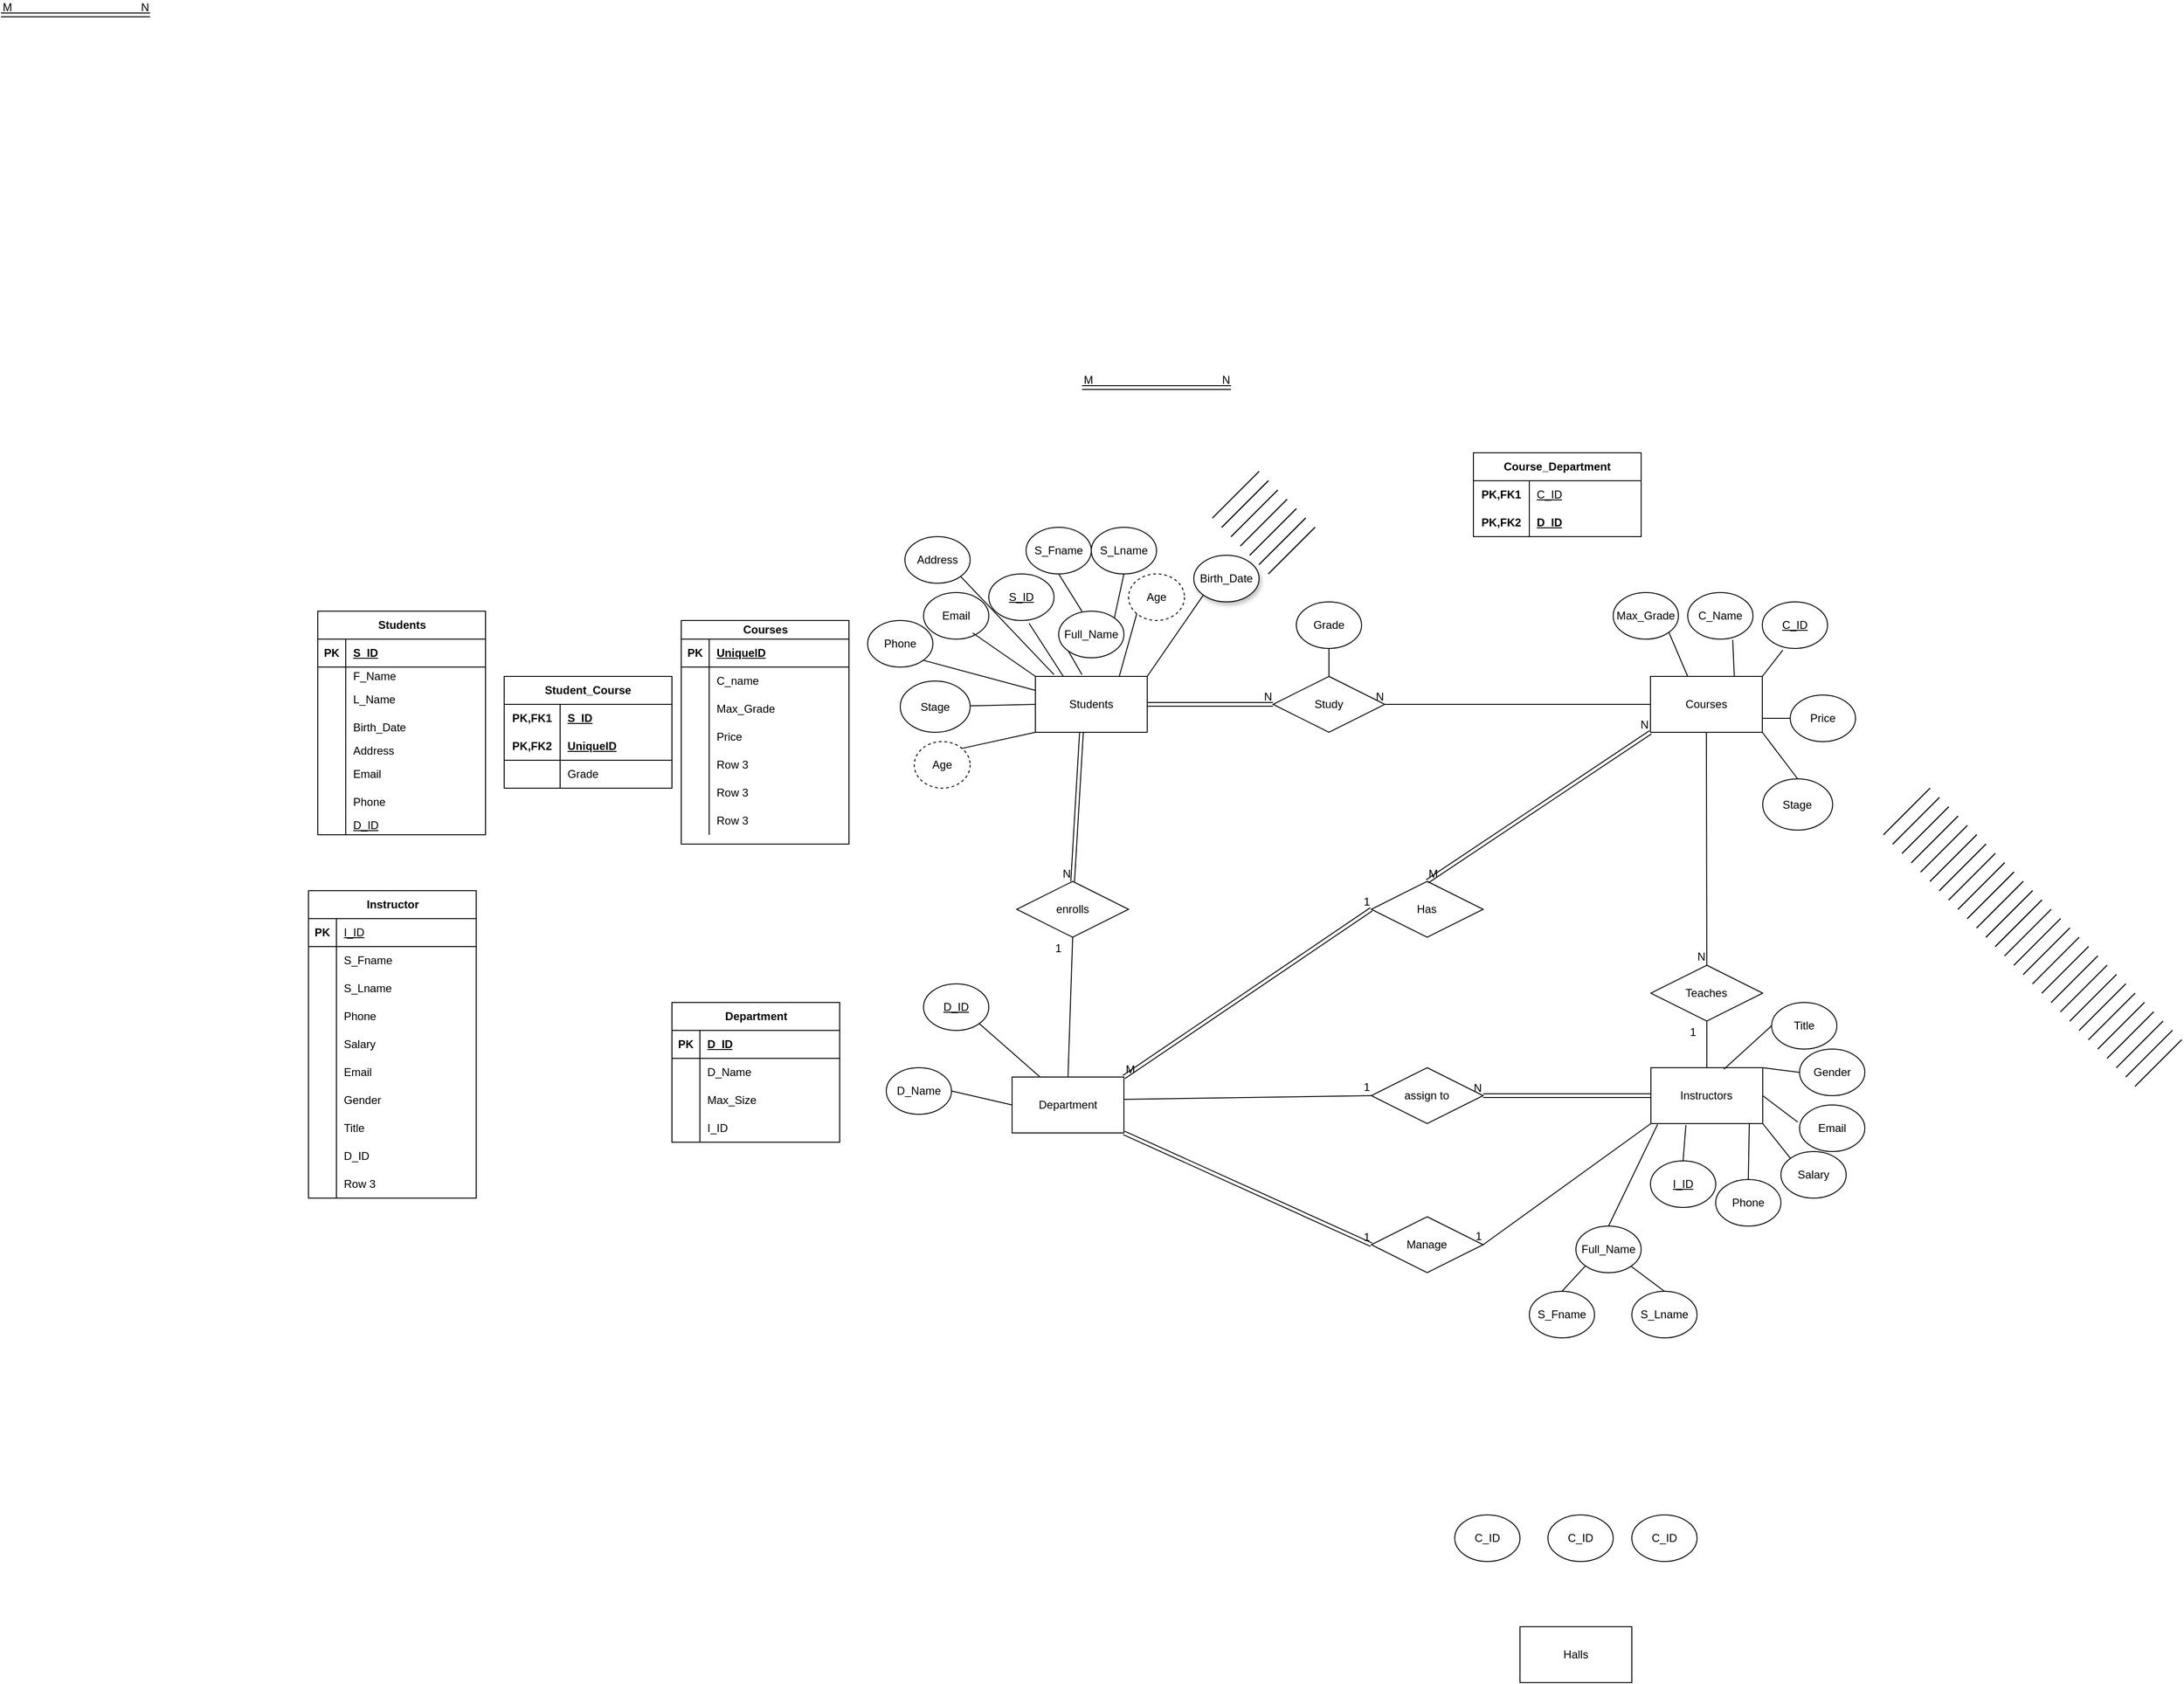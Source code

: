 <mxfile version="24.7.17">
  <diagram name="Page-1" id="y3VMt_cRzcWyXe-IuJKR">
    <mxGraphModel dx="1909" dy="2229" grid="1" gridSize="10" guides="1" tooltips="1" connect="1" arrows="1" fold="1" page="1" pageScale="1" pageWidth="850" pageHeight="1100" math="0" shadow="0">
      <root>
        <mxCell id="0" />
        <mxCell id="1" parent="0" />
        <mxCell id="FTr6j2L_DG2u8dRZNk6X-53" value="" style="endArrow=none;html=1;rounded=0;shape=link;" parent="1" edge="1">
          <mxGeometry relative="1" as="geometry">
            <mxPoint x="160" y="-210" as="sourcePoint" />
            <mxPoint x="320" y="-210" as="targetPoint" />
          </mxGeometry>
        </mxCell>
        <mxCell id="FTr6j2L_DG2u8dRZNk6X-54" value="M" style="resizable=0;html=1;whiteSpace=wrap;align=left;verticalAlign=bottom;" parent="FTr6j2L_DG2u8dRZNk6X-53" connectable="0" vertex="1">
          <mxGeometry x="-1" relative="1" as="geometry" />
        </mxCell>
        <mxCell id="FTr6j2L_DG2u8dRZNk6X-55" value="N" style="resizable=0;html=1;whiteSpace=wrap;align=right;verticalAlign=bottom;" parent="FTr6j2L_DG2u8dRZNk6X-53" connectable="0" vertex="1">
          <mxGeometry x="1" relative="1" as="geometry" />
        </mxCell>
        <mxCell id="Lxs1BcnDlPBST6jpha0R-1" value="Students" style="rounded=0;whiteSpace=wrap;html=1;" parent="1" vertex="1">
          <mxGeometry x="1270" y="500" width="120" height="60" as="geometry" />
        </mxCell>
        <mxCell id="Lxs1BcnDlPBST6jpha0R-2" value="Courses" style="rounded=0;whiteSpace=wrap;html=1;" parent="1" vertex="1">
          <mxGeometry x="1930" y="500" width="120" height="60" as="geometry" />
        </mxCell>
        <mxCell id="Lxs1BcnDlPBST6jpha0R-3" value="Instructors" style="rounded=0;whiteSpace=wrap;html=1;" parent="1" vertex="1">
          <mxGeometry x="1930.46" y="920" width="120" height="60" as="geometry" />
        </mxCell>
        <mxCell id="Lxs1BcnDlPBST6jpha0R-4" value="Halls" style="rounded=0;whiteSpace=wrap;html=1;" parent="1" vertex="1">
          <mxGeometry x="1790" y="1520" width="120" height="60" as="geometry" />
        </mxCell>
        <mxCell id="Lxs1BcnDlPBST6jpha0R-5" value="Department" style="rounded=0;whiteSpace=wrap;html=1;" parent="1" vertex="1">
          <mxGeometry x="1245" y="930" width="120" height="60" as="geometry" />
        </mxCell>
        <mxCell id="Lxs1BcnDlPBST6jpha0R-6" value="C_ID" style="ellipse;whiteSpace=wrap;html=1;fontStyle=4" parent="1" vertex="1">
          <mxGeometry x="2050" y="420" width="70" height="50" as="geometry" />
        </mxCell>
        <mxCell id="Lxs1BcnDlPBST6jpha0R-7" value="Address" style="ellipse;whiteSpace=wrap;html=1;" parent="1" vertex="1">
          <mxGeometry x="1130" y="350" width="70" height="50" as="geometry" />
        </mxCell>
        <mxCell id="Lxs1BcnDlPBST6jpha0R-8" value="Phone" style="ellipse;whiteSpace=wrap;html=1;" parent="1" vertex="1">
          <mxGeometry x="1090" y="440" width="70" height="50" as="geometry" />
        </mxCell>
        <mxCell id="Lxs1BcnDlPBST6jpha0R-9" value="Email" style="ellipse;whiteSpace=wrap;html=1;" parent="1" vertex="1">
          <mxGeometry x="1150" y="410" width="70" height="50" as="geometry" />
        </mxCell>
        <mxCell id="Lxs1BcnDlPBST6jpha0R-10" value="Birth_Date" style="ellipse;whiteSpace=wrap;html=1;shadow=1;" parent="1" vertex="1">
          <mxGeometry x="1440" y="370" width="70" height="50" as="geometry" />
        </mxCell>
        <mxCell id="Lxs1BcnDlPBST6jpha0R-11" value="S_Lname" style="ellipse;whiteSpace=wrap;html=1;" parent="1" vertex="1">
          <mxGeometry x="1330" y="340" width="70" height="50" as="geometry" />
        </mxCell>
        <mxCell id="Lxs1BcnDlPBST6jpha0R-12" value="S_Fname" style="ellipse;whiteSpace=wrap;html=1;" parent="1" vertex="1">
          <mxGeometry x="1260" y="340" width="70" height="50" as="geometry" />
        </mxCell>
        <mxCell id="Lxs1BcnDlPBST6jpha0R-13" value="&lt;u&gt;S_ID&lt;/u&gt;" style="ellipse;whiteSpace=wrap;html=1;" parent="1" vertex="1">
          <mxGeometry x="1220" y="390" width="70" height="50" as="geometry" />
        </mxCell>
        <mxCell id="Lxs1BcnDlPBST6jpha0R-14" value="Full_Name" style="ellipse;whiteSpace=wrap;html=1;" parent="1" vertex="1">
          <mxGeometry x="1295" y="430" width="70" height="50" as="geometry" />
        </mxCell>
        <mxCell id="Lxs1BcnDlPBST6jpha0R-15" value="" style="endArrow=none;html=1;rounded=0;exitX=0.417;exitY=-0.03;exitDx=0;exitDy=0;exitPerimeter=0;entryX=0;entryY=1;entryDx=0;entryDy=0;" parent="1" source="Lxs1BcnDlPBST6jpha0R-1" target="Lxs1BcnDlPBST6jpha0R-14" edge="1">
          <mxGeometry width="50" height="50" relative="1" as="geometry">
            <mxPoint x="1440" y="310" as="sourcePoint" />
            <mxPoint x="1490" y="260" as="targetPoint" />
          </mxGeometry>
        </mxCell>
        <mxCell id="Lxs1BcnDlPBST6jpha0R-16" value="" style="endArrow=none;html=1;rounded=0;exitX=1;exitY=1;exitDx=0;exitDy=0;entryX=0;entryY=0.25;entryDx=0;entryDy=0;" parent="1" source="Lxs1BcnDlPBST6jpha0R-8" target="Lxs1BcnDlPBST6jpha0R-1" edge="1">
          <mxGeometry width="50" height="50" relative="1" as="geometry">
            <mxPoint x="1450" y="320" as="sourcePoint" />
            <mxPoint x="1500" y="270" as="targetPoint" />
          </mxGeometry>
        </mxCell>
        <mxCell id="Lxs1BcnDlPBST6jpha0R-17" value="" style="endArrow=none;html=1;rounded=0;" parent="1" edge="1">
          <mxGeometry width="50" height="50" relative="1" as="geometry">
            <mxPoint x="1460" y="330" as="sourcePoint" />
            <mxPoint x="1510" y="280" as="targetPoint" />
          </mxGeometry>
        </mxCell>
        <mxCell id="Lxs1BcnDlPBST6jpha0R-18" value="" style="endArrow=none;html=1;rounded=0;" parent="1" edge="1">
          <mxGeometry width="50" height="50" relative="1" as="geometry">
            <mxPoint x="1470" y="340" as="sourcePoint" />
            <mxPoint x="1520" y="290" as="targetPoint" />
          </mxGeometry>
        </mxCell>
        <mxCell id="Lxs1BcnDlPBST6jpha0R-19" value="" style="endArrow=none;html=1;rounded=0;exitX=0.25;exitY=0;exitDx=0;exitDy=0;entryX=0.617;entryY=1.06;entryDx=0;entryDy=0;entryPerimeter=0;" parent="1" source="Lxs1BcnDlPBST6jpha0R-1" target="Lxs1BcnDlPBST6jpha0R-13" edge="1">
          <mxGeometry width="50" height="50" relative="1" as="geometry">
            <mxPoint x="1440" y="310" as="sourcePoint" />
            <mxPoint x="1490" y="260" as="targetPoint" />
          </mxGeometry>
        </mxCell>
        <mxCell id="Lxs1BcnDlPBST6jpha0R-20" value="" style="endArrow=none;html=1;rounded=0;exitX=0.754;exitY=0.868;exitDx=0;exitDy=0;exitPerimeter=0;" parent="1" source="Lxs1BcnDlPBST6jpha0R-9" edge="1">
          <mxGeometry width="50" height="50" relative="1" as="geometry">
            <mxPoint x="1450" y="320" as="sourcePoint" />
            <mxPoint x="1270" y="500" as="targetPoint" />
          </mxGeometry>
        </mxCell>
        <mxCell id="Lxs1BcnDlPBST6jpha0R-21" value="" style="endArrow=none;html=1;rounded=0;" parent="1" edge="1">
          <mxGeometry width="50" height="50" relative="1" as="geometry">
            <mxPoint x="1460" y="330" as="sourcePoint" />
            <mxPoint x="1510" y="280" as="targetPoint" />
          </mxGeometry>
        </mxCell>
        <mxCell id="Lxs1BcnDlPBST6jpha0R-22" value="" style="endArrow=none;html=1;rounded=0;" parent="1" edge="1">
          <mxGeometry width="50" height="50" relative="1" as="geometry">
            <mxPoint x="1470" y="340" as="sourcePoint" />
            <mxPoint x="1520" y="290" as="targetPoint" />
          </mxGeometry>
        </mxCell>
        <mxCell id="Lxs1BcnDlPBST6jpha0R-23" value="" style="endArrow=none;html=1;rounded=0;" parent="1" edge="1">
          <mxGeometry width="50" height="50" relative="1" as="geometry">
            <mxPoint x="1480" y="350" as="sourcePoint" />
            <mxPoint x="1530" y="300" as="targetPoint" />
          </mxGeometry>
        </mxCell>
        <mxCell id="Lxs1BcnDlPBST6jpha0R-24" value="" style="endArrow=none;html=1;rounded=0;" parent="1" edge="1">
          <mxGeometry width="50" height="50" relative="1" as="geometry">
            <mxPoint x="1490" y="360" as="sourcePoint" />
            <mxPoint x="1540" y="310" as="targetPoint" />
          </mxGeometry>
        </mxCell>
        <mxCell id="Lxs1BcnDlPBST6jpha0R-25" value="" style="endArrow=none;html=1;rounded=0;" parent="1" edge="1">
          <mxGeometry width="50" height="50" relative="1" as="geometry">
            <mxPoint x="1500" y="370" as="sourcePoint" />
            <mxPoint x="1550" y="320" as="targetPoint" />
          </mxGeometry>
        </mxCell>
        <mxCell id="Lxs1BcnDlPBST6jpha0R-26" value="" style="endArrow=none;html=1;rounded=0;" parent="1" edge="1">
          <mxGeometry width="50" height="50" relative="1" as="geometry">
            <mxPoint x="1510" y="380" as="sourcePoint" />
            <mxPoint x="1560" y="330" as="targetPoint" />
          </mxGeometry>
        </mxCell>
        <mxCell id="Lxs1BcnDlPBST6jpha0R-27" value="" style="endArrow=none;html=1;rounded=0;" parent="1" edge="1">
          <mxGeometry width="50" height="50" relative="1" as="geometry">
            <mxPoint x="1520" y="390" as="sourcePoint" />
            <mxPoint x="1570" y="340" as="targetPoint" />
          </mxGeometry>
        </mxCell>
        <mxCell id="Lxs1BcnDlPBST6jpha0R-28" value="" style="endArrow=none;html=1;rounded=0;exitX=1;exitY=0;exitDx=0;exitDy=0;entryX=0;entryY=1;entryDx=0;entryDy=0;" parent="1" edge="1" target="Lxs1BcnDlPBST6jpha0R-1" source="piPsAK5mfxBQQuuLCOcJ-2">
          <mxGeometry width="50" height="50" relative="1" as="geometry">
            <mxPoint x="1530" y="400" as="sourcePoint" />
            <mxPoint x="1580" y="350" as="targetPoint" />
          </mxGeometry>
        </mxCell>
        <mxCell id="Lxs1BcnDlPBST6jpha0R-29" value="" style="endArrow=none;html=1;rounded=0;entryX=0.689;entryY=1.016;entryDx=0;entryDy=0;entryPerimeter=0;exitX=0.75;exitY=0;exitDx=0;exitDy=0;" parent="1" source="Lxs1BcnDlPBST6jpha0R-2" target="Lxs1BcnDlPBST6jpha0R-60" edge="1">
          <mxGeometry width="50" height="50" relative="1" as="geometry">
            <mxPoint x="1670" y="410" as="sourcePoint" />
            <mxPoint x="1720" y="360" as="targetPoint" />
          </mxGeometry>
        </mxCell>
        <mxCell id="Lxs1BcnDlPBST6jpha0R-30" value="" style="endArrow=none;html=1;rounded=0;exitX=0;exitY=0.5;exitDx=0;exitDy=0;entryX=1;entryY=0.75;entryDx=0;entryDy=0;" parent="1" source="Lxs1BcnDlPBST6jpha0R-58" target="Lxs1BcnDlPBST6jpha0R-2" edge="1">
          <mxGeometry width="50" height="50" relative="1" as="geometry">
            <mxPoint x="1680" y="420" as="sourcePoint" />
            <mxPoint x="1730" y="370" as="targetPoint" />
          </mxGeometry>
        </mxCell>
        <mxCell id="Lxs1BcnDlPBST6jpha0R-31" value="" style="endArrow=none;html=1;rounded=0;exitX=1;exitY=0;exitDx=0;exitDy=0;entryX=0.5;entryY=1;entryDx=0;entryDy=0;" parent="1" source="Lxs1BcnDlPBST6jpha0R-14" target="Lxs1BcnDlPBST6jpha0R-11" edge="1">
          <mxGeometry width="50" height="50" relative="1" as="geometry">
            <mxPoint x="1440" y="310" as="sourcePoint" />
            <mxPoint x="1490" y="260" as="targetPoint" />
          </mxGeometry>
        </mxCell>
        <mxCell id="Lxs1BcnDlPBST6jpha0R-32" value="" style="endArrow=none;html=1;rounded=0;exitX=0;exitY=1;exitDx=0;exitDy=0;entryX=1;entryY=0;entryDx=0;entryDy=0;" parent="1" source="Lxs1BcnDlPBST6jpha0R-10" target="Lxs1BcnDlPBST6jpha0R-1" edge="1">
          <mxGeometry width="50" height="50" relative="1" as="geometry">
            <mxPoint x="1450" y="320" as="sourcePoint" />
            <mxPoint x="1500" y="270" as="targetPoint" />
          </mxGeometry>
        </mxCell>
        <mxCell id="Lxs1BcnDlPBST6jpha0R-33" value="" style="endArrow=none;html=1;rounded=0;entryX=0.314;entryY=1.036;entryDx=0;entryDy=0;entryPerimeter=0;exitX=1;exitY=0;exitDx=0;exitDy=0;" parent="1" source="Lxs1BcnDlPBST6jpha0R-2" target="Lxs1BcnDlPBST6jpha0R-6" edge="1">
          <mxGeometry width="50" height="50" relative="1" as="geometry">
            <mxPoint x="1590" y="330" as="sourcePoint" />
            <mxPoint x="1640" y="280" as="targetPoint" />
          </mxGeometry>
        </mxCell>
        <mxCell id="Lxs1BcnDlPBST6jpha0R-34" value="" style="endArrow=none;html=1;rounded=0;" parent="1" edge="1">
          <mxGeometry width="50" height="50" relative="1" as="geometry">
            <mxPoint x="1470" y="340" as="sourcePoint" />
            <mxPoint x="1520" y="290" as="targetPoint" />
          </mxGeometry>
        </mxCell>
        <mxCell id="Lxs1BcnDlPBST6jpha0R-35" value="" style="endArrow=none;html=1;rounded=0;" parent="1" edge="1">
          <mxGeometry width="50" height="50" relative="1" as="geometry">
            <mxPoint x="1480" y="350" as="sourcePoint" />
            <mxPoint x="1530" y="300" as="targetPoint" />
          </mxGeometry>
        </mxCell>
        <mxCell id="Lxs1BcnDlPBST6jpha0R-36" value="" style="endArrow=none;html=1;rounded=0;" parent="1" edge="1">
          <mxGeometry width="50" height="50" relative="1" as="geometry">
            <mxPoint x="1490" y="360" as="sourcePoint" />
            <mxPoint x="1540" y="310" as="targetPoint" />
          </mxGeometry>
        </mxCell>
        <mxCell id="Lxs1BcnDlPBST6jpha0R-37" value="" style="endArrow=none;html=1;rounded=0;" parent="1" edge="1">
          <mxGeometry width="50" height="50" relative="1" as="geometry">
            <mxPoint x="1500" y="370" as="sourcePoint" />
            <mxPoint x="1550" y="320" as="targetPoint" />
          </mxGeometry>
        </mxCell>
        <mxCell id="Lxs1BcnDlPBST6jpha0R-38" value="" style="endArrow=none;html=1;rounded=0;" parent="1" edge="1">
          <mxGeometry width="50" height="50" relative="1" as="geometry">
            <mxPoint x="1510" y="380" as="sourcePoint" />
            <mxPoint x="1560" y="330" as="targetPoint" />
          </mxGeometry>
        </mxCell>
        <mxCell id="Lxs1BcnDlPBST6jpha0R-39" value="" style="endArrow=none;html=1;rounded=0;" parent="1" edge="1">
          <mxGeometry width="50" height="50" relative="1" as="geometry">
            <mxPoint x="1520" y="390" as="sourcePoint" />
            <mxPoint x="1570" y="340" as="targetPoint" />
          </mxGeometry>
        </mxCell>
        <mxCell id="Lxs1BcnDlPBST6jpha0R-40" value="" style="endArrow=none;html=1;rounded=0;exitX=0.5;exitY=0;exitDx=0;exitDy=0;entryX=0.5;entryY=1;entryDx=0;entryDy=0;" parent="1" source="Lxs1BcnDlPBST6jpha0R-76" target="Lxs1BcnDlPBST6jpha0R-81" edge="1">
          <mxGeometry width="50" height="50" relative="1" as="geometry">
            <mxPoint x="1530" y="400" as="sourcePoint" />
            <mxPoint x="1580" y="350" as="targetPoint" />
          </mxGeometry>
        </mxCell>
        <mxCell id="Lxs1BcnDlPBST6jpha0R-41" value="" style="endArrow=none;html=1;rounded=0;exitX=0.357;exitY=0.004;exitDx=0;exitDy=0;exitPerimeter=0;entryX=0.5;entryY=1;entryDx=0;entryDy=0;" parent="1" source="Lxs1BcnDlPBST6jpha0R-14" target="Lxs1BcnDlPBST6jpha0R-12" edge="1">
          <mxGeometry width="50" height="50" relative="1" as="geometry">
            <mxPoint x="1440" y="310" as="sourcePoint" />
            <mxPoint x="1490" y="260" as="targetPoint" />
          </mxGeometry>
        </mxCell>
        <mxCell id="Lxs1BcnDlPBST6jpha0R-42" value="" style="endArrow=none;html=1;rounded=0;exitX=0;exitY=1;exitDx=0;exitDy=0;entryX=0.75;entryY=0;entryDx=0;entryDy=0;" parent="1" source="Lxs1BcnDlPBST6jpha0R-54" target="Lxs1BcnDlPBST6jpha0R-1" edge="1">
          <mxGeometry width="50" height="50" relative="1" as="geometry">
            <mxPoint x="1450" y="320" as="sourcePoint" />
            <mxPoint x="1500" y="270" as="targetPoint" />
          </mxGeometry>
        </mxCell>
        <mxCell id="Lxs1BcnDlPBST6jpha0R-43" value="" style="endArrow=none;html=1;rounded=0;exitX=0.167;exitY=-0.03;exitDx=0;exitDy=0;exitPerimeter=0;entryX=1;entryY=1;entryDx=0;entryDy=0;" parent="1" source="Lxs1BcnDlPBST6jpha0R-1" target="Lxs1BcnDlPBST6jpha0R-7" edge="1">
          <mxGeometry width="50" height="50" relative="1" as="geometry">
            <mxPoint x="1460" y="330" as="sourcePoint" />
            <mxPoint x="1510" y="280" as="targetPoint" />
          </mxGeometry>
        </mxCell>
        <mxCell id="Lxs1BcnDlPBST6jpha0R-44" value="" style="endArrow=none;html=1;rounded=0;" parent="1" edge="1">
          <mxGeometry width="50" height="50" relative="1" as="geometry">
            <mxPoint x="1470" y="340" as="sourcePoint" />
            <mxPoint x="1520" y="290" as="targetPoint" />
          </mxGeometry>
        </mxCell>
        <mxCell id="Lxs1BcnDlPBST6jpha0R-45" value="" style="endArrow=none;html=1;rounded=0;" parent="1" edge="1">
          <mxGeometry width="50" height="50" relative="1" as="geometry">
            <mxPoint x="1480" y="350" as="sourcePoint" />
            <mxPoint x="1530" y="300" as="targetPoint" />
          </mxGeometry>
        </mxCell>
        <mxCell id="Lxs1BcnDlPBST6jpha0R-46" value="" style="endArrow=none;html=1;rounded=0;" parent="1" edge="1">
          <mxGeometry width="50" height="50" relative="1" as="geometry">
            <mxPoint x="1490" y="360" as="sourcePoint" />
            <mxPoint x="1540" y="310" as="targetPoint" />
          </mxGeometry>
        </mxCell>
        <mxCell id="Lxs1BcnDlPBST6jpha0R-47" value="" style="endArrow=none;html=1;rounded=0;" parent="1" edge="1">
          <mxGeometry width="50" height="50" relative="1" as="geometry">
            <mxPoint x="1500" y="370" as="sourcePoint" />
            <mxPoint x="1550" y="320" as="targetPoint" />
          </mxGeometry>
        </mxCell>
        <mxCell id="Lxs1BcnDlPBST6jpha0R-48" value="" style="endArrow=none;html=1;rounded=0;" parent="1" edge="1">
          <mxGeometry width="50" height="50" relative="1" as="geometry">
            <mxPoint x="1510" y="380" as="sourcePoint" />
            <mxPoint x="1560" y="330" as="targetPoint" />
          </mxGeometry>
        </mxCell>
        <mxCell id="Lxs1BcnDlPBST6jpha0R-49" value="" style="endArrow=none;html=1;rounded=0;" parent="1" edge="1">
          <mxGeometry width="50" height="50" relative="1" as="geometry">
            <mxPoint x="1520" y="390" as="sourcePoint" />
            <mxPoint x="1570" y="340" as="targetPoint" />
          </mxGeometry>
        </mxCell>
        <mxCell id="Lxs1BcnDlPBST6jpha0R-50" value="" style="endArrow=none;html=1;rounded=0;exitX=1;exitY=1;exitDx=0;exitDy=0;entryX=0.333;entryY=0;entryDx=0;entryDy=0;entryPerimeter=0;" parent="1" source="Lxs1BcnDlPBST6jpha0R-59" target="Lxs1BcnDlPBST6jpha0R-2" edge="1">
          <mxGeometry width="50" height="50" relative="1" as="geometry">
            <mxPoint x="1660" y="400" as="sourcePoint" />
            <mxPoint x="1710" y="350" as="targetPoint" />
          </mxGeometry>
        </mxCell>
        <mxCell id="Lxs1BcnDlPBST6jpha0R-51" value="" style="endArrow=none;html=1;rounded=0;shape=link;" parent="1" edge="1">
          <mxGeometry relative="1" as="geometry">
            <mxPoint x="1320" y="190" as="sourcePoint" />
            <mxPoint x="1480" y="190" as="targetPoint" />
          </mxGeometry>
        </mxCell>
        <mxCell id="Lxs1BcnDlPBST6jpha0R-52" value="M" style="resizable=0;html=1;whiteSpace=wrap;align=left;verticalAlign=bottom;" parent="Lxs1BcnDlPBST6jpha0R-51" connectable="0" vertex="1">
          <mxGeometry x="-1" relative="1" as="geometry" />
        </mxCell>
        <mxCell id="Lxs1BcnDlPBST6jpha0R-53" value="N" style="resizable=0;html=1;whiteSpace=wrap;align=right;verticalAlign=bottom;" parent="Lxs1BcnDlPBST6jpha0R-51" connectable="0" vertex="1">
          <mxGeometry x="1" relative="1" as="geometry" />
        </mxCell>
        <mxCell id="Lxs1BcnDlPBST6jpha0R-54" value="Age" style="ellipse;whiteSpace=wrap;html=1;align=center;dashed=1;" parent="1" vertex="1">
          <mxGeometry x="1370" y="390" width="60" height="50" as="geometry" />
        </mxCell>
        <mxCell id="Lxs1BcnDlPBST6jpha0R-55" value="C_ID" style="ellipse;whiteSpace=wrap;html=1;" parent="1" vertex="1">
          <mxGeometry x="1910" y="1400" width="70" height="50" as="geometry" />
        </mxCell>
        <mxCell id="Lxs1BcnDlPBST6jpha0R-56" value="C_ID" style="ellipse;whiteSpace=wrap;html=1;" parent="1" vertex="1">
          <mxGeometry x="1820" y="1400" width="70" height="50" as="geometry" />
        </mxCell>
        <mxCell id="Lxs1BcnDlPBST6jpha0R-57" value="C_ID" style="ellipse;whiteSpace=wrap;html=1;" parent="1" vertex="1">
          <mxGeometry x="1720" y="1400" width="70" height="50" as="geometry" />
        </mxCell>
        <mxCell id="Lxs1BcnDlPBST6jpha0R-58" value="Price" style="ellipse;whiteSpace=wrap;html=1;" parent="1" vertex="1">
          <mxGeometry x="2080" y="520" width="70" height="50" as="geometry" />
        </mxCell>
        <mxCell id="Lxs1BcnDlPBST6jpha0R-59" value="Max_Grade" style="ellipse;whiteSpace=wrap;html=1;" parent="1" vertex="1">
          <mxGeometry x="1890" y="410" width="70" height="50" as="geometry" />
        </mxCell>
        <mxCell id="Lxs1BcnDlPBST6jpha0R-60" value="C_Name" style="ellipse;whiteSpace=wrap;html=1;" parent="1" vertex="1">
          <mxGeometry x="1970" y="410" width="70" height="50" as="geometry" />
        </mxCell>
        <mxCell id="Lxs1BcnDlPBST6jpha0R-61" value="enrolls" style="shape=rhombus;perimeter=rhombusPerimeter;whiteSpace=wrap;html=1;align=center;" parent="1" vertex="1">
          <mxGeometry x="1250" y="720" width="120" height="60" as="geometry" />
        </mxCell>
        <mxCell id="Lxs1BcnDlPBST6jpha0R-62" value="" style="endArrow=none;html=1;rounded=0;exitX=0.5;exitY=0;exitDx=0;exitDy=0;entryX=0.5;entryY=1;entryDx=0;entryDy=0;" parent="1" source="Lxs1BcnDlPBST6jpha0R-5" target="Lxs1BcnDlPBST6jpha0R-61" edge="1">
          <mxGeometry relative="1" as="geometry">
            <mxPoint x="1480" y="690" as="sourcePoint" />
            <mxPoint x="1640" y="690" as="targetPoint" />
          </mxGeometry>
        </mxCell>
        <mxCell id="Lxs1BcnDlPBST6jpha0R-63" value="1" style="resizable=0;html=1;whiteSpace=wrap;align=right;verticalAlign=bottom;" parent="Lxs1BcnDlPBST6jpha0R-62" connectable="0" vertex="1">
          <mxGeometry x="1" relative="1" as="geometry">
            <mxPoint x="-10" y="20" as="offset" />
          </mxGeometry>
        </mxCell>
        <mxCell id="Lxs1BcnDlPBST6jpha0R-64" value="" style="endArrow=none;html=1;rounded=0;exitX=0.412;exitY=1;exitDx=0;exitDy=0;exitPerimeter=0;entryX=0.5;entryY=0;entryDx=0;entryDy=0;shape=link;" parent="1" source="Lxs1BcnDlPBST6jpha0R-1" target="Lxs1BcnDlPBST6jpha0R-61" edge="1">
          <mxGeometry relative="1" as="geometry">
            <mxPoint x="1440" y="660" as="sourcePoint" />
            <mxPoint x="1600" y="660" as="targetPoint" />
          </mxGeometry>
        </mxCell>
        <mxCell id="Lxs1BcnDlPBST6jpha0R-65" value="N" style="resizable=0;html=1;whiteSpace=wrap;align=right;verticalAlign=bottom;" parent="Lxs1BcnDlPBST6jpha0R-64" connectable="0" vertex="1">
          <mxGeometry x="1" relative="1" as="geometry" />
        </mxCell>
        <mxCell id="Lxs1BcnDlPBST6jpha0R-66" value="assign to" style="shape=rhombus;perimeter=rhombusPerimeter;whiteSpace=wrap;html=1;align=center;" parent="1" vertex="1">
          <mxGeometry x="1630.46" y="920" width="120" height="60" as="geometry" />
        </mxCell>
        <mxCell id="Lxs1BcnDlPBST6jpha0R-67" value="" style="endArrow=none;html=1;rounded=0;exitX=1.005;exitY=0.4;exitDx=0;exitDy=0;exitPerimeter=0;entryX=0;entryY=0.5;entryDx=0;entryDy=0;" parent="1" source="Lxs1BcnDlPBST6jpha0R-5" target="Lxs1BcnDlPBST6jpha0R-66" edge="1">
          <mxGeometry relative="1" as="geometry">
            <mxPoint x="1530" y="710" as="sourcePoint" />
            <mxPoint x="1690" y="710" as="targetPoint" />
          </mxGeometry>
        </mxCell>
        <mxCell id="Lxs1BcnDlPBST6jpha0R-68" value="1" style="resizable=0;html=1;whiteSpace=wrap;align=right;verticalAlign=bottom;" parent="Lxs1BcnDlPBST6jpha0R-67" connectable="0" vertex="1">
          <mxGeometry x="1" relative="1" as="geometry" />
        </mxCell>
        <mxCell id="Lxs1BcnDlPBST6jpha0R-69" value="" style="endArrow=none;html=1;rounded=0;entryX=1;entryY=0.5;entryDx=0;entryDy=0;exitX=0;exitY=0.5;exitDx=0;exitDy=0;shape=link;" parent="1" source="Lxs1BcnDlPBST6jpha0R-3" target="Lxs1BcnDlPBST6jpha0R-66" edge="1">
          <mxGeometry relative="1" as="geometry">
            <mxPoint x="1660.46" y="900" as="sourcePoint" />
            <mxPoint x="1820.46" y="900" as="targetPoint" />
          </mxGeometry>
        </mxCell>
        <mxCell id="Lxs1BcnDlPBST6jpha0R-70" value="N" style="resizable=0;html=1;whiteSpace=wrap;align=right;verticalAlign=bottom;" parent="Lxs1BcnDlPBST6jpha0R-69" connectable="0" vertex="1">
          <mxGeometry x="1" relative="1" as="geometry" />
        </mxCell>
        <mxCell id="Lxs1BcnDlPBST6jpha0R-71" value="Teaches" style="shape=rhombus;perimeter=rhombusPerimeter;whiteSpace=wrap;html=1;align=center;" parent="1" vertex="1">
          <mxGeometry x="1930.46" y="810" width="120" height="60" as="geometry" />
        </mxCell>
        <mxCell id="Lxs1BcnDlPBST6jpha0R-72" value="" style="endArrow=none;html=1;rounded=0;exitX=0.5;exitY=0;exitDx=0;exitDy=0;entryX=0.5;entryY=1;entryDx=0;entryDy=0;" parent="1" source="Lxs1BcnDlPBST6jpha0R-3" target="Lxs1BcnDlPBST6jpha0R-71" edge="1">
          <mxGeometry relative="1" as="geometry">
            <mxPoint x="1870.46" y="860" as="sourcePoint" />
            <mxPoint x="2030.46" y="860" as="targetPoint" />
          </mxGeometry>
        </mxCell>
        <mxCell id="Lxs1BcnDlPBST6jpha0R-73" value="1" style="resizable=0;html=1;whiteSpace=wrap;align=right;verticalAlign=bottom;" parent="Lxs1BcnDlPBST6jpha0R-72" connectable="0" vertex="1">
          <mxGeometry x="1" relative="1" as="geometry">
            <mxPoint x="-10" y="20" as="offset" />
          </mxGeometry>
        </mxCell>
        <mxCell id="Lxs1BcnDlPBST6jpha0R-74" value="" style="endArrow=none;html=1;rounded=0;entryX=0.5;entryY=0;entryDx=0;entryDy=0;exitX=0.5;exitY=1;exitDx=0;exitDy=0;" parent="1" source="Lxs1BcnDlPBST6jpha0R-2" target="Lxs1BcnDlPBST6jpha0R-71" edge="1">
          <mxGeometry relative="1" as="geometry">
            <mxPoint x="1740" y="670" as="sourcePoint" />
            <mxPoint x="1900" y="670" as="targetPoint" />
          </mxGeometry>
        </mxCell>
        <mxCell id="Lxs1BcnDlPBST6jpha0R-75" value="N" style="resizable=0;html=1;whiteSpace=wrap;align=right;verticalAlign=bottom;" parent="Lxs1BcnDlPBST6jpha0R-74" connectable="0" vertex="1">
          <mxGeometry x="1" relative="1" as="geometry" />
        </mxCell>
        <mxCell id="Lxs1BcnDlPBST6jpha0R-76" value="Study" style="shape=rhombus;perimeter=rhombusPerimeter;whiteSpace=wrap;html=1;align=center;" parent="1" vertex="1">
          <mxGeometry x="1525" y="500" width="120" height="60" as="geometry" />
        </mxCell>
        <mxCell id="Lxs1BcnDlPBST6jpha0R-77" value="" style="shape=link;html=1;rounded=0;exitX=1;exitY=0.5;exitDx=0;exitDy=0;entryX=0;entryY=0.5;entryDx=0;entryDy=0;" parent="1" source="Lxs1BcnDlPBST6jpha0R-1" target="Lxs1BcnDlPBST6jpha0R-76" edge="1">
          <mxGeometry relative="1" as="geometry">
            <mxPoint x="1740" y="640" as="sourcePoint" />
            <mxPoint x="1900" y="640" as="targetPoint" />
          </mxGeometry>
        </mxCell>
        <mxCell id="Lxs1BcnDlPBST6jpha0R-78" value="N" style="resizable=0;html=1;whiteSpace=wrap;align=right;verticalAlign=bottom;" parent="Lxs1BcnDlPBST6jpha0R-77" connectable="0" vertex="1">
          <mxGeometry x="1" relative="1" as="geometry" />
        </mxCell>
        <mxCell id="Lxs1BcnDlPBST6jpha0R-79" value="" style="endArrow=none;html=1;rounded=0;entryX=1;entryY=0.5;entryDx=0;entryDy=0;exitX=0;exitY=0.5;exitDx=0;exitDy=0;" parent="1" source="Lxs1BcnDlPBST6jpha0R-2" target="Lxs1BcnDlPBST6jpha0R-76" edge="1">
          <mxGeometry relative="1" as="geometry">
            <mxPoint x="1640" y="630" as="sourcePoint" />
            <mxPoint x="1800" y="630" as="targetPoint" />
          </mxGeometry>
        </mxCell>
        <mxCell id="Lxs1BcnDlPBST6jpha0R-80" value="N" style="resizable=0;html=1;whiteSpace=wrap;align=right;verticalAlign=bottom;" parent="Lxs1BcnDlPBST6jpha0R-79" connectable="0" vertex="1">
          <mxGeometry x="1" relative="1" as="geometry" />
        </mxCell>
        <mxCell id="Lxs1BcnDlPBST6jpha0R-81" value="Grade" style="ellipse;whiteSpace=wrap;html=1;" parent="1" vertex="1">
          <mxGeometry x="1550" y="420" width="70" height="50" as="geometry" />
        </mxCell>
        <mxCell id="Lxs1BcnDlPBST6jpha0R-82" value="Manage" style="shape=rhombus;perimeter=rhombusPerimeter;whiteSpace=wrap;html=1;align=center;" parent="1" vertex="1">
          <mxGeometry x="1630.46" y="1080" width="120" height="60" as="geometry" />
        </mxCell>
        <mxCell id="Lxs1BcnDlPBST6jpha0R-83" value="" style="endArrow=none;html=1;rounded=0;exitX=0.5;exitY=0;exitDx=0;exitDy=0;" parent="1" source="Lxs1BcnDlPBST6jpha0R-175" target="Lxs1BcnDlPBST6jpha0R-177" edge="1">
          <mxGeometry width="50" height="50" relative="1" as="geometry">
            <mxPoint x="2020" y="1100" as="sourcePoint" />
            <mxPoint x="2070" y="1050" as="targetPoint" />
          </mxGeometry>
        </mxCell>
        <mxCell id="Lxs1BcnDlPBST6jpha0R-84" value="" style="endArrow=none;html=1;rounded=0;entryX=-0.028;entryY=0.368;entryDx=0;entryDy=0;entryPerimeter=0;exitX=1;exitY=0.5;exitDx=0;exitDy=0;" parent="1" source="Lxs1BcnDlPBST6jpha0R-3" target="Lxs1BcnDlPBST6jpha0R-181" edge="1">
          <mxGeometry width="50" height="50" relative="1" as="geometry">
            <mxPoint x="2030" y="1110" as="sourcePoint" />
            <mxPoint x="2080" y="1060" as="targetPoint" />
          </mxGeometry>
        </mxCell>
        <mxCell id="Lxs1BcnDlPBST6jpha0R-85" value="" style="endArrow=none;html=1;rounded=0;exitX=0.5;exitY=0;exitDx=0;exitDy=0;entryX=0.313;entryY=1.027;entryDx=0;entryDy=0;entryPerimeter=0;" parent="1" source="Lxs1BcnDlPBST6jpha0R-178" target="Lxs1BcnDlPBST6jpha0R-3" edge="1">
          <mxGeometry width="50" height="50" relative="1" as="geometry">
            <mxPoint x="2040" y="1120" as="sourcePoint" />
            <mxPoint x="2090" y="1070" as="targetPoint" />
          </mxGeometry>
        </mxCell>
        <mxCell id="Lxs1BcnDlPBST6jpha0R-86" value="" style="endArrow=none;html=1;rounded=0;entryX=0;entryY=0.5;entryDx=0;entryDy=0;" parent="1" source="opAudSQp5pmxO1gexeqU-1" target="Lxs1BcnDlPBST6jpha0R-1" edge="1">
          <mxGeometry width="50" height="50" relative="1" as="geometry">
            <mxPoint x="2170" y="660" as="sourcePoint" />
            <mxPoint x="2220" y="610" as="targetPoint" />
          </mxGeometry>
        </mxCell>
        <mxCell id="Lxs1BcnDlPBST6jpha0R-87" value="" style="endArrow=none;html=1;rounded=0;" parent="1" edge="1">
          <mxGeometry width="50" height="50" relative="1" as="geometry">
            <mxPoint x="2180" y="670" as="sourcePoint" />
            <mxPoint x="2230" y="620" as="targetPoint" />
          </mxGeometry>
        </mxCell>
        <mxCell id="Lxs1BcnDlPBST6jpha0R-88" value="" style="endArrow=none;html=1;rounded=0;" parent="1" edge="1">
          <mxGeometry width="50" height="50" relative="1" as="geometry">
            <mxPoint x="2190" y="680" as="sourcePoint" />
            <mxPoint x="2240" y="630" as="targetPoint" />
          </mxGeometry>
        </mxCell>
        <mxCell id="Lxs1BcnDlPBST6jpha0R-89" value="" style="endArrow=none;html=1;rounded=0;" parent="1" edge="1">
          <mxGeometry width="50" height="50" relative="1" as="geometry">
            <mxPoint x="2200" y="690" as="sourcePoint" />
            <mxPoint x="2250" y="640" as="targetPoint" />
          </mxGeometry>
        </mxCell>
        <mxCell id="Lxs1BcnDlPBST6jpha0R-90" value="" style="endArrow=none;html=1;rounded=0;" parent="1" edge="1">
          <mxGeometry width="50" height="50" relative="1" as="geometry">
            <mxPoint x="2210" y="700" as="sourcePoint" />
            <mxPoint x="2260" y="650" as="targetPoint" />
          </mxGeometry>
        </mxCell>
        <mxCell id="Lxs1BcnDlPBST6jpha0R-91" value="" style="endArrow=none;html=1;rounded=0;" parent="1" edge="1">
          <mxGeometry width="50" height="50" relative="1" as="geometry">
            <mxPoint x="2220" y="710" as="sourcePoint" />
            <mxPoint x="2270" y="660" as="targetPoint" />
          </mxGeometry>
        </mxCell>
        <mxCell id="Lxs1BcnDlPBST6jpha0R-92" value="" style="endArrow=none;html=1;rounded=0;" parent="1" edge="1">
          <mxGeometry width="50" height="50" relative="1" as="geometry">
            <mxPoint x="2230" y="720" as="sourcePoint" />
            <mxPoint x="2280" y="670" as="targetPoint" />
          </mxGeometry>
        </mxCell>
        <mxCell id="Lxs1BcnDlPBST6jpha0R-93" value="" style="endArrow=none;html=1;rounded=0;" parent="1" edge="1">
          <mxGeometry width="50" height="50" relative="1" as="geometry">
            <mxPoint x="2240" y="730" as="sourcePoint" />
            <mxPoint x="2290" y="680" as="targetPoint" />
          </mxGeometry>
        </mxCell>
        <mxCell id="Lxs1BcnDlPBST6jpha0R-94" value="" style="endArrow=none;html=1;rounded=0;" parent="1" edge="1">
          <mxGeometry width="50" height="50" relative="1" as="geometry">
            <mxPoint x="2250" y="740" as="sourcePoint" />
            <mxPoint x="2300" y="690" as="targetPoint" />
          </mxGeometry>
        </mxCell>
        <mxCell id="Lxs1BcnDlPBST6jpha0R-95" value="" style="endArrow=none;html=1;rounded=0;" parent="1" edge="1">
          <mxGeometry width="50" height="50" relative="1" as="geometry">
            <mxPoint x="2260" y="750" as="sourcePoint" />
            <mxPoint x="2310" y="700" as="targetPoint" />
          </mxGeometry>
        </mxCell>
        <mxCell id="Lxs1BcnDlPBST6jpha0R-96" value="" style="endArrow=none;html=1;rounded=0;" parent="1" edge="1">
          <mxGeometry width="50" height="50" relative="1" as="geometry">
            <mxPoint x="2270" y="760" as="sourcePoint" />
            <mxPoint x="2320" y="710" as="targetPoint" />
          </mxGeometry>
        </mxCell>
        <mxCell id="Lxs1BcnDlPBST6jpha0R-97" value="" style="endArrow=none;html=1;rounded=0;" parent="1" edge="1">
          <mxGeometry width="50" height="50" relative="1" as="geometry">
            <mxPoint x="2280" y="770" as="sourcePoint" />
            <mxPoint x="2330" y="720" as="targetPoint" />
          </mxGeometry>
        </mxCell>
        <mxCell id="Lxs1BcnDlPBST6jpha0R-98" value="" style="endArrow=none;html=1;rounded=0;" parent="1" edge="1">
          <mxGeometry width="50" height="50" relative="1" as="geometry">
            <mxPoint x="2290" y="780" as="sourcePoint" />
            <mxPoint x="2340" y="730" as="targetPoint" />
          </mxGeometry>
        </mxCell>
        <mxCell id="Lxs1BcnDlPBST6jpha0R-99" value="" style="endArrow=none;html=1;rounded=0;" parent="1" edge="1">
          <mxGeometry width="50" height="50" relative="1" as="geometry">
            <mxPoint x="2300" y="790" as="sourcePoint" />
            <mxPoint x="2350" y="740" as="targetPoint" />
          </mxGeometry>
        </mxCell>
        <mxCell id="Lxs1BcnDlPBST6jpha0R-100" value="" style="endArrow=none;html=1;rounded=0;exitX=0.5;exitY=0;exitDx=0;exitDy=0;entryX=0;entryY=1;entryDx=0;entryDy=0;" parent="1" source="Lxs1BcnDlPBST6jpha0R-176" target="Lxs1BcnDlPBST6jpha0R-177" edge="1">
          <mxGeometry width="50" height="50" relative="1" as="geometry">
            <mxPoint x="2020" y="1100" as="sourcePoint" />
            <mxPoint x="2070" y="1050" as="targetPoint" />
          </mxGeometry>
        </mxCell>
        <mxCell id="Lxs1BcnDlPBST6jpha0R-101" value="" style="endArrow=none;html=1;rounded=0;entryX=0;entryY=0.5;entryDx=0;entryDy=0;exitX=1;exitY=0;exitDx=0;exitDy=0;" parent="1" source="Lxs1BcnDlPBST6jpha0R-3" target="Lxs1BcnDlPBST6jpha0R-182" edge="1">
          <mxGeometry width="50" height="50" relative="1" as="geometry">
            <mxPoint x="2030" y="1110" as="sourcePoint" />
            <mxPoint x="2080" y="1060" as="targetPoint" />
          </mxGeometry>
        </mxCell>
        <mxCell id="Lxs1BcnDlPBST6jpha0R-102" value="" style="endArrow=none;html=1;rounded=0;exitX=0.5;exitY=0;exitDx=0;exitDy=0;entryX=0.88;entryY=0.987;entryDx=0;entryDy=0;entryPerimeter=0;" parent="1" source="Lxs1BcnDlPBST6jpha0R-179" target="Lxs1BcnDlPBST6jpha0R-3" edge="1">
          <mxGeometry width="50" height="50" relative="1" as="geometry">
            <mxPoint x="2040" y="1120" as="sourcePoint" />
            <mxPoint x="2090" y="1070" as="targetPoint" />
          </mxGeometry>
        </mxCell>
        <mxCell id="Lxs1BcnDlPBST6jpha0R-103" value="" style="endArrow=none;html=1;rounded=0;exitX=0;exitY=0.5;exitDx=0;exitDy=0;entryX=1;entryY=0.5;entryDx=0;entryDy=0;" parent="1" source="Lxs1BcnDlPBST6jpha0R-5" target="Lxs1BcnDlPBST6jpha0R-185" edge="1">
          <mxGeometry width="50" height="50" relative="1" as="geometry">
            <mxPoint x="2050" y="1130" as="sourcePoint" />
            <mxPoint x="2100" y="1080" as="targetPoint" />
          </mxGeometry>
        </mxCell>
        <mxCell id="Lxs1BcnDlPBST6jpha0R-104" value="" style="endArrow=none;html=1;rounded=0;" parent="1" edge="1">
          <mxGeometry width="50" height="50" relative="1" as="geometry">
            <mxPoint x="2180" y="670" as="sourcePoint" />
            <mxPoint x="2230" y="620" as="targetPoint" />
          </mxGeometry>
        </mxCell>
        <mxCell id="Lxs1BcnDlPBST6jpha0R-105" value="" style="endArrow=none;html=1;rounded=0;" parent="1" edge="1">
          <mxGeometry width="50" height="50" relative="1" as="geometry">
            <mxPoint x="2190" y="680" as="sourcePoint" />
            <mxPoint x="2240" y="630" as="targetPoint" />
          </mxGeometry>
        </mxCell>
        <mxCell id="Lxs1BcnDlPBST6jpha0R-106" value="" style="endArrow=none;html=1;rounded=0;" parent="1" edge="1">
          <mxGeometry width="50" height="50" relative="1" as="geometry">
            <mxPoint x="2200" y="690" as="sourcePoint" />
            <mxPoint x="2250" y="640" as="targetPoint" />
          </mxGeometry>
        </mxCell>
        <mxCell id="Lxs1BcnDlPBST6jpha0R-107" value="" style="endArrow=none;html=1;rounded=0;" parent="1" edge="1">
          <mxGeometry width="50" height="50" relative="1" as="geometry">
            <mxPoint x="2210" y="700" as="sourcePoint" />
            <mxPoint x="2260" y="650" as="targetPoint" />
          </mxGeometry>
        </mxCell>
        <mxCell id="Lxs1BcnDlPBST6jpha0R-108" value="" style="endArrow=none;html=1;rounded=0;" parent="1" edge="1">
          <mxGeometry width="50" height="50" relative="1" as="geometry">
            <mxPoint x="2220" y="710" as="sourcePoint" />
            <mxPoint x="2270" y="660" as="targetPoint" />
          </mxGeometry>
        </mxCell>
        <mxCell id="Lxs1BcnDlPBST6jpha0R-109" value="" style="endArrow=none;html=1;rounded=0;" parent="1" edge="1">
          <mxGeometry width="50" height="50" relative="1" as="geometry">
            <mxPoint x="2230" y="720" as="sourcePoint" />
            <mxPoint x="2280" y="670" as="targetPoint" />
          </mxGeometry>
        </mxCell>
        <mxCell id="Lxs1BcnDlPBST6jpha0R-110" value="" style="endArrow=none;html=1;rounded=0;" parent="1" edge="1">
          <mxGeometry width="50" height="50" relative="1" as="geometry">
            <mxPoint x="2240" y="730" as="sourcePoint" />
            <mxPoint x="2290" y="680" as="targetPoint" />
          </mxGeometry>
        </mxCell>
        <mxCell id="Lxs1BcnDlPBST6jpha0R-111" value="" style="endArrow=none;html=1;rounded=0;" parent="1" edge="1">
          <mxGeometry width="50" height="50" relative="1" as="geometry">
            <mxPoint x="2250" y="740" as="sourcePoint" />
            <mxPoint x="2300" y="690" as="targetPoint" />
          </mxGeometry>
        </mxCell>
        <mxCell id="Lxs1BcnDlPBST6jpha0R-112" value="" style="endArrow=none;html=1;rounded=0;" parent="1" edge="1">
          <mxGeometry width="50" height="50" relative="1" as="geometry">
            <mxPoint x="2260" y="750" as="sourcePoint" />
            <mxPoint x="2310" y="700" as="targetPoint" />
          </mxGeometry>
        </mxCell>
        <mxCell id="Lxs1BcnDlPBST6jpha0R-113" value="" style="endArrow=none;html=1;rounded=0;" parent="1" edge="1">
          <mxGeometry width="50" height="50" relative="1" as="geometry">
            <mxPoint x="2270" y="760" as="sourcePoint" />
            <mxPoint x="2320" y="710" as="targetPoint" />
          </mxGeometry>
        </mxCell>
        <mxCell id="Lxs1BcnDlPBST6jpha0R-114" value="" style="endArrow=none;html=1;rounded=0;" parent="1" edge="1">
          <mxGeometry width="50" height="50" relative="1" as="geometry">
            <mxPoint x="2280" y="770" as="sourcePoint" />
            <mxPoint x="2330" y="720" as="targetPoint" />
          </mxGeometry>
        </mxCell>
        <mxCell id="Lxs1BcnDlPBST6jpha0R-115" value="" style="endArrow=none;html=1;rounded=0;" parent="1" edge="1">
          <mxGeometry width="50" height="50" relative="1" as="geometry">
            <mxPoint x="2290" y="780" as="sourcePoint" />
            <mxPoint x="2340" y="730" as="targetPoint" />
          </mxGeometry>
        </mxCell>
        <mxCell id="Lxs1BcnDlPBST6jpha0R-116" value="" style="endArrow=none;html=1;rounded=0;" parent="1" edge="1">
          <mxGeometry width="50" height="50" relative="1" as="geometry">
            <mxPoint x="2300" y="790" as="sourcePoint" />
            <mxPoint x="2350" y="740" as="targetPoint" />
          </mxGeometry>
        </mxCell>
        <mxCell id="Lxs1BcnDlPBST6jpha0R-117" value="" style="endArrow=none;html=1;rounded=0;" parent="1" edge="1">
          <mxGeometry width="50" height="50" relative="1" as="geometry">
            <mxPoint x="2310" y="800" as="sourcePoint" />
            <mxPoint x="2360" y="750" as="targetPoint" />
          </mxGeometry>
        </mxCell>
        <mxCell id="Lxs1BcnDlPBST6jpha0R-118" value="" style="endArrow=none;html=1;rounded=0;" parent="1" edge="1">
          <mxGeometry width="50" height="50" relative="1" as="geometry">
            <mxPoint x="2320" y="810" as="sourcePoint" />
            <mxPoint x="2370" y="760" as="targetPoint" />
          </mxGeometry>
        </mxCell>
        <mxCell id="Lxs1BcnDlPBST6jpha0R-119" value="" style="endArrow=none;html=1;rounded=0;" parent="1" edge="1">
          <mxGeometry width="50" height="50" relative="1" as="geometry">
            <mxPoint x="2330" y="820" as="sourcePoint" />
            <mxPoint x="2380" y="770" as="targetPoint" />
          </mxGeometry>
        </mxCell>
        <mxCell id="Lxs1BcnDlPBST6jpha0R-120" value="" style="endArrow=none;html=1;rounded=0;" parent="1" edge="1">
          <mxGeometry width="50" height="50" relative="1" as="geometry">
            <mxPoint x="2340" y="830" as="sourcePoint" />
            <mxPoint x="2390" y="780" as="targetPoint" />
          </mxGeometry>
        </mxCell>
        <mxCell id="Lxs1BcnDlPBST6jpha0R-121" value="" style="endArrow=none;html=1;rounded=0;" parent="1" edge="1">
          <mxGeometry width="50" height="50" relative="1" as="geometry">
            <mxPoint x="2350" y="840" as="sourcePoint" />
            <mxPoint x="2400" y="790" as="targetPoint" />
          </mxGeometry>
        </mxCell>
        <mxCell id="Lxs1BcnDlPBST6jpha0R-122" value="" style="endArrow=none;html=1;rounded=0;" parent="1" edge="1">
          <mxGeometry width="50" height="50" relative="1" as="geometry">
            <mxPoint x="2360" y="850" as="sourcePoint" />
            <mxPoint x="2410" y="800" as="targetPoint" />
          </mxGeometry>
        </mxCell>
        <mxCell id="Lxs1BcnDlPBST6jpha0R-123" value="" style="endArrow=none;html=1;rounded=0;" parent="1" edge="1">
          <mxGeometry width="50" height="50" relative="1" as="geometry">
            <mxPoint x="2370" y="860" as="sourcePoint" />
            <mxPoint x="2420" y="810" as="targetPoint" />
          </mxGeometry>
        </mxCell>
        <mxCell id="Lxs1BcnDlPBST6jpha0R-124" value="" style="endArrow=none;html=1;rounded=0;" parent="1" edge="1">
          <mxGeometry width="50" height="50" relative="1" as="geometry">
            <mxPoint x="2380" y="870" as="sourcePoint" />
            <mxPoint x="2430" y="820" as="targetPoint" />
          </mxGeometry>
        </mxCell>
        <mxCell id="Lxs1BcnDlPBST6jpha0R-125" value="" style="endArrow=none;html=1;rounded=0;" parent="1" edge="1">
          <mxGeometry width="50" height="50" relative="1" as="geometry">
            <mxPoint x="2390" y="880" as="sourcePoint" />
            <mxPoint x="2440" y="830" as="targetPoint" />
          </mxGeometry>
        </mxCell>
        <mxCell id="Lxs1BcnDlPBST6jpha0R-126" value="" style="endArrow=none;html=1;rounded=0;" parent="1" edge="1">
          <mxGeometry width="50" height="50" relative="1" as="geometry">
            <mxPoint x="2400" y="890" as="sourcePoint" />
            <mxPoint x="2450" y="840" as="targetPoint" />
          </mxGeometry>
        </mxCell>
        <mxCell id="Lxs1BcnDlPBST6jpha0R-127" value="" style="endArrow=none;html=1;rounded=0;" parent="1" edge="1">
          <mxGeometry width="50" height="50" relative="1" as="geometry">
            <mxPoint x="2410" y="900" as="sourcePoint" />
            <mxPoint x="2460" y="850" as="targetPoint" />
          </mxGeometry>
        </mxCell>
        <mxCell id="Lxs1BcnDlPBST6jpha0R-128" value="" style="endArrow=none;html=1;rounded=0;" parent="1" edge="1">
          <mxGeometry width="50" height="50" relative="1" as="geometry">
            <mxPoint x="2420" y="910" as="sourcePoint" />
            <mxPoint x="2470" y="860" as="targetPoint" />
          </mxGeometry>
        </mxCell>
        <mxCell id="Lxs1BcnDlPBST6jpha0R-129" value="" style="endArrow=none;html=1;rounded=0;" parent="1" edge="1">
          <mxGeometry width="50" height="50" relative="1" as="geometry">
            <mxPoint x="2430" y="920" as="sourcePoint" />
            <mxPoint x="2480" y="870" as="targetPoint" />
          </mxGeometry>
        </mxCell>
        <mxCell id="Lxs1BcnDlPBST6jpha0R-130" value="" style="endArrow=none;html=1;rounded=0;" parent="1" edge="1">
          <mxGeometry width="50" height="50" relative="1" as="geometry">
            <mxPoint x="2440" y="930" as="sourcePoint" />
            <mxPoint x="2490" y="880" as="targetPoint" />
          </mxGeometry>
        </mxCell>
        <mxCell id="Lxs1BcnDlPBST6jpha0R-131" value="" style="endArrow=none;html=1;rounded=0;" parent="1" edge="1">
          <mxGeometry width="50" height="50" relative="1" as="geometry">
            <mxPoint x="2450" y="940" as="sourcePoint" />
            <mxPoint x="2500" y="890" as="targetPoint" />
          </mxGeometry>
        </mxCell>
        <mxCell id="Lxs1BcnDlPBST6jpha0R-132" value="" style="endArrow=none;html=1;rounded=0;exitX=0.5;exitY=0;exitDx=0;exitDy=0;entryX=0.06;entryY=1.013;entryDx=0;entryDy=0;entryPerimeter=0;" parent="1" source="Lxs1BcnDlPBST6jpha0R-177" target="Lxs1BcnDlPBST6jpha0R-3" edge="1">
          <mxGeometry width="50" height="50" relative="1" as="geometry">
            <mxPoint x="2020" y="1100" as="sourcePoint" />
            <mxPoint x="2070" y="1050" as="targetPoint" />
          </mxGeometry>
        </mxCell>
        <mxCell id="Lxs1BcnDlPBST6jpha0R-133" value="" style="endArrow=none;html=1;rounded=0;entryX=0;entryY=0.5;entryDx=0;entryDy=0;exitX=0.653;exitY=0.027;exitDx=0;exitDy=0;exitPerimeter=0;" parent="1" source="Lxs1BcnDlPBST6jpha0R-3" target="Lxs1BcnDlPBST6jpha0R-183" edge="1">
          <mxGeometry width="50" height="50" relative="1" as="geometry">
            <mxPoint x="2030" y="1110" as="sourcePoint" />
            <mxPoint x="2080" y="1060" as="targetPoint" />
          </mxGeometry>
        </mxCell>
        <mxCell id="Lxs1BcnDlPBST6jpha0R-134" value="" style="endArrow=none;html=1;rounded=0;exitX=0;exitY=0;exitDx=0;exitDy=0;entryX=1;entryY=1;entryDx=0;entryDy=0;" parent="1" source="Lxs1BcnDlPBST6jpha0R-180" target="Lxs1BcnDlPBST6jpha0R-3" edge="1">
          <mxGeometry width="50" height="50" relative="1" as="geometry">
            <mxPoint x="2040" y="1120" as="sourcePoint" />
            <mxPoint x="2090" y="1070" as="targetPoint" />
          </mxGeometry>
        </mxCell>
        <mxCell id="Lxs1BcnDlPBST6jpha0R-135" value="" style="endArrow=none;html=1;rounded=0;exitX=1;exitY=1;exitDx=0;exitDy=0;entryX=0.25;entryY=0;entryDx=0;entryDy=0;" parent="1" source="Lxs1BcnDlPBST6jpha0R-184" target="Lxs1BcnDlPBST6jpha0R-5" edge="1">
          <mxGeometry width="50" height="50" relative="1" as="geometry">
            <mxPoint x="2050" y="1130" as="sourcePoint" />
            <mxPoint x="2100" y="1080" as="targetPoint" />
          </mxGeometry>
        </mxCell>
        <mxCell id="Lxs1BcnDlPBST6jpha0R-136" value="" style="endArrow=none;html=1;rounded=0;exitX=0.5;exitY=0;exitDx=0;exitDy=0;entryX=1;entryY=1;entryDx=0;entryDy=0;" parent="1" source="opAudSQp5pmxO1gexeqU-2" target="Lxs1BcnDlPBST6jpha0R-2" edge="1">
          <mxGeometry width="50" height="50" relative="1" as="geometry">
            <mxPoint x="2180" y="670" as="sourcePoint" />
            <mxPoint x="2230" y="620" as="targetPoint" />
          </mxGeometry>
        </mxCell>
        <mxCell id="Lxs1BcnDlPBST6jpha0R-137" value="" style="endArrow=none;html=1;rounded=0;" parent="1" edge="1">
          <mxGeometry width="50" height="50" relative="1" as="geometry">
            <mxPoint x="2190" y="680" as="sourcePoint" />
            <mxPoint x="2240" y="630" as="targetPoint" />
          </mxGeometry>
        </mxCell>
        <mxCell id="Lxs1BcnDlPBST6jpha0R-138" value="" style="endArrow=none;html=1;rounded=0;" parent="1" edge="1">
          <mxGeometry width="50" height="50" relative="1" as="geometry">
            <mxPoint x="2200" y="690" as="sourcePoint" />
            <mxPoint x="2250" y="640" as="targetPoint" />
          </mxGeometry>
        </mxCell>
        <mxCell id="Lxs1BcnDlPBST6jpha0R-139" value="" style="endArrow=none;html=1;rounded=0;" parent="1" edge="1">
          <mxGeometry width="50" height="50" relative="1" as="geometry">
            <mxPoint x="2210" y="700" as="sourcePoint" />
            <mxPoint x="2260" y="650" as="targetPoint" />
          </mxGeometry>
        </mxCell>
        <mxCell id="Lxs1BcnDlPBST6jpha0R-140" value="" style="endArrow=none;html=1;rounded=0;" parent="1" edge="1">
          <mxGeometry width="50" height="50" relative="1" as="geometry">
            <mxPoint x="2220" y="710" as="sourcePoint" />
            <mxPoint x="2270" y="660" as="targetPoint" />
          </mxGeometry>
        </mxCell>
        <mxCell id="Lxs1BcnDlPBST6jpha0R-141" value="" style="endArrow=none;html=1;rounded=0;" parent="1" edge="1">
          <mxGeometry width="50" height="50" relative="1" as="geometry">
            <mxPoint x="2230" y="720" as="sourcePoint" />
            <mxPoint x="2280" y="670" as="targetPoint" />
          </mxGeometry>
        </mxCell>
        <mxCell id="Lxs1BcnDlPBST6jpha0R-142" value="" style="endArrow=none;html=1;rounded=0;" parent="1" edge="1">
          <mxGeometry width="50" height="50" relative="1" as="geometry">
            <mxPoint x="2240" y="730" as="sourcePoint" />
            <mxPoint x="2290" y="680" as="targetPoint" />
          </mxGeometry>
        </mxCell>
        <mxCell id="Lxs1BcnDlPBST6jpha0R-143" value="" style="endArrow=none;html=1;rounded=0;" parent="1" edge="1">
          <mxGeometry width="50" height="50" relative="1" as="geometry">
            <mxPoint x="2250" y="740" as="sourcePoint" />
            <mxPoint x="2300" y="690" as="targetPoint" />
          </mxGeometry>
        </mxCell>
        <mxCell id="Lxs1BcnDlPBST6jpha0R-144" value="" style="endArrow=none;html=1;rounded=0;" parent="1" edge="1">
          <mxGeometry width="50" height="50" relative="1" as="geometry">
            <mxPoint x="2260" y="750" as="sourcePoint" />
            <mxPoint x="2310" y="700" as="targetPoint" />
          </mxGeometry>
        </mxCell>
        <mxCell id="Lxs1BcnDlPBST6jpha0R-145" value="" style="endArrow=none;html=1;rounded=0;" parent="1" edge="1">
          <mxGeometry width="50" height="50" relative="1" as="geometry">
            <mxPoint x="2270" y="760" as="sourcePoint" />
            <mxPoint x="2320" y="710" as="targetPoint" />
          </mxGeometry>
        </mxCell>
        <mxCell id="Lxs1BcnDlPBST6jpha0R-146" value="" style="endArrow=none;html=1;rounded=0;" parent="1" edge="1">
          <mxGeometry width="50" height="50" relative="1" as="geometry">
            <mxPoint x="2280" y="770" as="sourcePoint" />
            <mxPoint x="2330" y="720" as="targetPoint" />
          </mxGeometry>
        </mxCell>
        <mxCell id="Lxs1BcnDlPBST6jpha0R-147" value="" style="endArrow=none;html=1;rounded=0;" parent="1" edge="1">
          <mxGeometry width="50" height="50" relative="1" as="geometry">
            <mxPoint x="2290" y="780" as="sourcePoint" />
            <mxPoint x="2340" y="730" as="targetPoint" />
          </mxGeometry>
        </mxCell>
        <mxCell id="Lxs1BcnDlPBST6jpha0R-148" value="" style="endArrow=none;html=1;rounded=0;" parent="1" edge="1">
          <mxGeometry width="50" height="50" relative="1" as="geometry">
            <mxPoint x="2300" y="790" as="sourcePoint" />
            <mxPoint x="2350" y="740" as="targetPoint" />
          </mxGeometry>
        </mxCell>
        <mxCell id="Lxs1BcnDlPBST6jpha0R-149" value="" style="endArrow=none;html=1;rounded=0;" parent="1" edge="1">
          <mxGeometry width="50" height="50" relative="1" as="geometry">
            <mxPoint x="2310" y="800" as="sourcePoint" />
            <mxPoint x="2360" y="750" as="targetPoint" />
          </mxGeometry>
        </mxCell>
        <mxCell id="Lxs1BcnDlPBST6jpha0R-150" value="" style="endArrow=none;html=1;rounded=0;" parent="1" edge="1">
          <mxGeometry width="50" height="50" relative="1" as="geometry">
            <mxPoint x="2320" y="810" as="sourcePoint" />
            <mxPoint x="2370" y="760" as="targetPoint" />
          </mxGeometry>
        </mxCell>
        <mxCell id="Lxs1BcnDlPBST6jpha0R-151" value="" style="endArrow=none;html=1;rounded=0;" parent="1" edge="1">
          <mxGeometry width="50" height="50" relative="1" as="geometry">
            <mxPoint x="2330" y="820" as="sourcePoint" />
            <mxPoint x="2380" y="770" as="targetPoint" />
          </mxGeometry>
        </mxCell>
        <mxCell id="Lxs1BcnDlPBST6jpha0R-152" value="" style="endArrow=none;html=1;rounded=0;" parent="1" edge="1">
          <mxGeometry width="50" height="50" relative="1" as="geometry">
            <mxPoint x="2340" y="830" as="sourcePoint" />
            <mxPoint x="2390" y="780" as="targetPoint" />
          </mxGeometry>
        </mxCell>
        <mxCell id="Lxs1BcnDlPBST6jpha0R-153" value="" style="endArrow=none;html=1;rounded=0;" parent="1" edge="1">
          <mxGeometry width="50" height="50" relative="1" as="geometry">
            <mxPoint x="2350" y="840" as="sourcePoint" />
            <mxPoint x="2400" y="790" as="targetPoint" />
          </mxGeometry>
        </mxCell>
        <mxCell id="Lxs1BcnDlPBST6jpha0R-154" value="" style="endArrow=none;html=1;rounded=0;" parent="1" edge="1">
          <mxGeometry width="50" height="50" relative="1" as="geometry">
            <mxPoint x="2360" y="850" as="sourcePoint" />
            <mxPoint x="2410" y="800" as="targetPoint" />
          </mxGeometry>
        </mxCell>
        <mxCell id="Lxs1BcnDlPBST6jpha0R-155" value="" style="endArrow=none;html=1;rounded=0;" parent="1" edge="1">
          <mxGeometry width="50" height="50" relative="1" as="geometry">
            <mxPoint x="2370" y="860" as="sourcePoint" />
            <mxPoint x="2420" y="810" as="targetPoint" />
          </mxGeometry>
        </mxCell>
        <mxCell id="Lxs1BcnDlPBST6jpha0R-156" value="" style="endArrow=none;html=1;rounded=0;" parent="1" edge="1">
          <mxGeometry width="50" height="50" relative="1" as="geometry">
            <mxPoint x="2380" y="870" as="sourcePoint" />
            <mxPoint x="2430" y="820" as="targetPoint" />
          </mxGeometry>
        </mxCell>
        <mxCell id="Lxs1BcnDlPBST6jpha0R-157" value="" style="endArrow=none;html=1;rounded=0;" parent="1" edge="1">
          <mxGeometry width="50" height="50" relative="1" as="geometry">
            <mxPoint x="2390" y="880" as="sourcePoint" />
            <mxPoint x="2440" y="830" as="targetPoint" />
          </mxGeometry>
        </mxCell>
        <mxCell id="Lxs1BcnDlPBST6jpha0R-158" value="" style="endArrow=none;html=1;rounded=0;" parent="1" edge="1">
          <mxGeometry width="50" height="50" relative="1" as="geometry">
            <mxPoint x="2400" y="890" as="sourcePoint" />
            <mxPoint x="2450" y="840" as="targetPoint" />
          </mxGeometry>
        </mxCell>
        <mxCell id="Lxs1BcnDlPBST6jpha0R-159" value="" style="endArrow=none;html=1;rounded=0;" parent="1" edge="1">
          <mxGeometry width="50" height="50" relative="1" as="geometry">
            <mxPoint x="2410" y="900" as="sourcePoint" />
            <mxPoint x="2460" y="850" as="targetPoint" />
          </mxGeometry>
        </mxCell>
        <mxCell id="Lxs1BcnDlPBST6jpha0R-160" value="" style="endArrow=none;html=1;rounded=0;" parent="1" edge="1">
          <mxGeometry width="50" height="50" relative="1" as="geometry">
            <mxPoint x="2420" y="910" as="sourcePoint" />
            <mxPoint x="2470" y="860" as="targetPoint" />
          </mxGeometry>
        </mxCell>
        <mxCell id="Lxs1BcnDlPBST6jpha0R-161" value="" style="endArrow=none;html=1;rounded=0;" parent="1" edge="1">
          <mxGeometry width="50" height="50" relative="1" as="geometry">
            <mxPoint x="2430" y="920" as="sourcePoint" />
            <mxPoint x="2480" y="870" as="targetPoint" />
          </mxGeometry>
        </mxCell>
        <mxCell id="Lxs1BcnDlPBST6jpha0R-162" value="" style="endArrow=none;html=1;rounded=0;" parent="1" edge="1">
          <mxGeometry width="50" height="50" relative="1" as="geometry">
            <mxPoint x="2440" y="930" as="sourcePoint" />
            <mxPoint x="2490" y="880" as="targetPoint" />
          </mxGeometry>
        </mxCell>
        <mxCell id="Lxs1BcnDlPBST6jpha0R-163" value="" style="endArrow=none;html=1;rounded=0;" parent="1" edge="1">
          <mxGeometry width="50" height="50" relative="1" as="geometry">
            <mxPoint x="2450" y="940" as="sourcePoint" />
            <mxPoint x="2500" y="890" as="targetPoint" />
          </mxGeometry>
        </mxCell>
        <mxCell id="Lxs1BcnDlPBST6jpha0R-164" value="" style="shape=link;html=1;rounded=0;entryX=0;entryY=0.5;entryDx=0;entryDy=0;exitX=1;exitY=1;exitDx=0;exitDy=0;" parent="1" source="Lxs1BcnDlPBST6jpha0R-5" target="Lxs1BcnDlPBST6jpha0R-82" edge="1">
          <mxGeometry relative="1" as="geometry">
            <mxPoint x="1660" y="1050" as="sourcePoint" />
            <mxPoint x="1820" y="1050" as="targetPoint" />
          </mxGeometry>
        </mxCell>
        <mxCell id="Lxs1BcnDlPBST6jpha0R-165" value="1" style="resizable=0;html=1;whiteSpace=wrap;align=right;verticalAlign=bottom;" parent="Lxs1BcnDlPBST6jpha0R-164" connectable="0" vertex="1">
          <mxGeometry x="1" relative="1" as="geometry" />
        </mxCell>
        <mxCell id="Lxs1BcnDlPBST6jpha0R-166" value="" style="endArrow=none;html=1;rounded=0;entryX=1;entryY=0.5;entryDx=0;entryDy=0;exitX=0;exitY=1;exitDx=0;exitDy=0;" parent="1" source="Lxs1BcnDlPBST6jpha0R-3" target="Lxs1BcnDlPBST6jpha0R-82" edge="1">
          <mxGeometry relative="1" as="geometry">
            <mxPoint x="1660" y="1050" as="sourcePoint" />
            <mxPoint x="1820" y="1050" as="targetPoint" />
          </mxGeometry>
        </mxCell>
        <mxCell id="Lxs1BcnDlPBST6jpha0R-167" value="1" style="resizable=0;html=1;whiteSpace=wrap;align=right;verticalAlign=bottom;" parent="Lxs1BcnDlPBST6jpha0R-166" connectable="0" vertex="1">
          <mxGeometry x="1" relative="1" as="geometry" />
        </mxCell>
        <mxCell id="Lxs1BcnDlPBST6jpha0R-168" value="Has" style="shape=rhombus;perimeter=rhombusPerimeter;whiteSpace=wrap;html=1;align=center;" parent="1" vertex="1">
          <mxGeometry x="1630.46" y="720" width="120" height="60" as="geometry" />
        </mxCell>
        <mxCell id="Lxs1BcnDlPBST6jpha0R-169" value="" style="shape=link;html=1;rounded=0;exitX=1;exitY=0;exitDx=0;exitDy=0;entryX=0;entryY=0.5;entryDx=0;entryDy=0;" parent="1" source="Lxs1BcnDlPBST6jpha0R-5" target="Lxs1BcnDlPBST6jpha0R-168" edge="1">
          <mxGeometry relative="1" as="geometry">
            <mxPoint x="1680" y="770" as="sourcePoint" />
            <mxPoint x="1840" y="770" as="targetPoint" />
          </mxGeometry>
        </mxCell>
        <mxCell id="Lxs1BcnDlPBST6jpha0R-170" value="M" style="resizable=0;html=1;whiteSpace=wrap;align=left;verticalAlign=bottom;" parent="Lxs1BcnDlPBST6jpha0R-169" connectable="0" vertex="1">
          <mxGeometry x="-1" relative="1" as="geometry" />
        </mxCell>
        <mxCell id="Lxs1BcnDlPBST6jpha0R-171" value="1" style="resizable=0;html=1;whiteSpace=wrap;align=right;verticalAlign=bottom;" parent="Lxs1BcnDlPBST6jpha0R-169" connectable="0" vertex="1">
          <mxGeometry x="1" relative="1" as="geometry" />
        </mxCell>
        <mxCell id="Lxs1BcnDlPBST6jpha0R-172" value="" style="shape=link;html=1;rounded=0;exitX=0.5;exitY=0;exitDx=0;exitDy=0;entryX=0;entryY=1;entryDx=0;entryDy=0;" parent="1" source="Lxs1BcnDlPBST6jpha0R-168" target="Lxs1BcnDlPBST6jpha0R-2" edge="1">
          <mxGeometry relative="1" as="geometry">
            <mxPoint x="1557.96" y="820" as="sourcePoint" />
            <mxPoint x="1822.96" y="640" as="targetPoint" />
          </mxGeometry>
        </mxCell>
        <mxCell id="Lxs1BcnDlPBST6jpha0R-173" value="M" style="resizable=0;html=1;whiteSpace=wrap;align=left;verticalAlign=bottom;" parent="Lxs1BcnDlPBST6jpha0R-172" connectable="0" vertex="1">
          <mxGeometry x="-1" relative="1" as="geometry" />
        </mxCell>
        <mxCell id="Lxs1BcnDlPBST6jpha0R-174" value="N" style="resizable=0;html=1;whiteSpace=wrap;align=right;verticalAlign=bottom;" parent="Lxs1BcnDlPBST6jpha0R-172" connectable="0" vertex="1">
          <mxGeometry x="1" relative="1" as="geometry" />
        </mxCell>
        <mxCell id="Lxs1BcnDlPBST6jpha0R-175" value="S_Lname" style="ellipse;whiteSpace=wrap;html=1;" parent="1" vertex="1">
          <mxGeometry x="1910" y="1160" width="70" height="50" as="geometry" />
        </mxCell>
        <mxCell id="Lxs1BcnDlPBST6jpha0R-176" value="S_Fname" style="ellipse;whiteSpace=wrap;html=1;" parent="1" vertex="1">
          <mxGeometry x="1800" y="1160" width="70" height="50" as="geometry" />
        </mxCell>
        <mxCell id="Lxs1BcnDlPBST6jpha0R-177" value="Full_Name" style="ellipse;whiteSpace=wrap;html=1;" parent="1" vertex="1">
          <mxGeometry x="1850" y="1090" width="70" height="50" as="geometry" />
        </mxCell>
        <mxCell id="Lxs1BcnDlPBST6jpha0R-178" value="I_ID" style="ellipse;whiteSpace=wrap;html=1;fontStyle=4" parent="1" vertex="1">
          <mxGeometry x="1930" y="1020" width="70" height="50" as="geometry" />
        </mxCell>
        <mxCell id="Lxs1BcnDlPBST6jpha0R-179" value="Phone" style="ellipse;whiteSpace=wrap;html=1;" parent="1" vertex="1">
          <mxGeometry x="2000" y="1040" width="70" height="50" as="geometry" />
        </mxCell>
        <mxCell id="Lxs1BcnDlPBST6jpha0R-180" value="Salary" style="ellipse;whiteSpace=wrap;html=1;" parent="1" vertex="1">
          <mxGeometry x="2070" y="1010" width="70" height="50" as="geometry" />
        </mxCell>
        <mxCell id="Lxs1BcnDlPBST6jpha0R-181" value="Email" style="ellipse;whiteSpace=wrap;html=1;" parent="1" vertex="1">
          <mxGeometry x="2090" y="960" width="70" height="50" as="geometry" />
        </mxCell>
        <mxCell id="Lxs1BcnDlPBST6jpha0R-182" value="Gender" style="ellipse;whiteSpace=wrap;html=1;" parent="1" vertex="1">
          <mxGeometry x="2090" y="900" width="70" height="50" as="geometry" />
        </mxCell>
        <mxCell id="Lxs1BcnDlPBST6jpha0R-183" value="Title" style="ellipse;whiteSpace=wrap;html=1;" parent="1" vertex="1">
          <mxGeometry x="2060" y="850" width="70" height="50" as="geometry" />
        </mxCell>
        <mxCell id="Lxs1BcnDlPBST6jpha0R-184" value="D_ID" style="ellipse;whiteSpace=wrap;html=1;fontStyle=4" parent="1" vertex="1">
          <mxGeometry x="1150" y="830" width="70" height="50" as="geometry" />
        </mxCell>
        <mxCell id="Lxs1BcnDlPBST6jpha0R-185" value="D_Name" style="ellipse;whiteSpace=wrap;html=1;" parent="1" vertex="1">
          <mxGeometry x="1110" y="920" width="70" height="50" as="geometry" />
        </mxCell>
        <mxCell id="Lxs1BcnDlPBST6jpha0R-186" value="Students" style="shape=table;startSize=30;container=1;collapsible=1;childLayout=tableLayout;fixedRows=1;rowLines=0;fontStyle=1;align=center;resizeLast=1;html=1;" parent="1" vertex="1">
          <mxGeometry x="500" y="430" width="180" height="240" as="geometry" />
        </mxCell>
        <mxCell id="Lxs1BcnDlPBST6jpha0R-187" value="" style="shape=tableRow;horizontal=0;startSize=0;swimlaneHead=0;swimlaneBody=0;fillColor=none;collapsible=0;dropTarget=0;points=[[0,0.5],[1,0.5]];portConstraint=eastwest;top=0;left=0;right=0;bottom=1;" parent="Lxs1BcnDlPBST6jpha0R-186" vertex="1">
          <mxGeometry y="30" width="180" height="30" as="geometry" />
        </mxCell>
        <mxCell id="Lxs1BcnDlPBST6jpha0R-188" value="PK" style="shape=partialRectangle;connectable=0;fillColor=none;top=0;left=0;bottom=0;right=0;fontStyle=1;overflow=hidden;whiteSpace=wrap;html=1;" parent="Lxs1BcnDlPBST6jpha0R-187" vertex="1">
          <mxGeometry width="30" height="30" as="geometry">
            <mxRectangle width="30" height="30" as="alternateBounds" />
          </mxGeometry>
        </mxCell>
        <mxCell id="Lxs1BcnDlPBST6jpha0R-189" value="S_ID" style="shape=partialRectangle;connectable=0;fillColor=none;top=0;left=0;bottom=0;right=0;align=left;spacingLeft=6;fontStyle=5;overflow=hidden;whiteSpace=wrap;html=1;" parent="Lxs1BcnDlPBST6jpha0R-187" vertex="1">
          <mxGeometry x="30" width="150" height="30" as="geometry">
            <mxRectangle width="150" height="30" as="alternateBounds" />
          </mxGeometry>
        </mxCell>
        <mxCell id="Lxs1BcnDlPBST6jpha0R-190" value="" style="shape=tableRow;horizontal=0;startSize=0;swimlaneHead=0;swimlaneBody=0;fillColor=none;collapsible=0;dropTarget=0;points=[[0,0.5],[1,0.5]];portConstraint=eastwest;top=0;left=0;right=0;bottom=0;" parent="Lxs1BcnDlPBST6jpha0R-186" vertex="1">
          <mxGeometry y="60" width="180" height="20" as="geometry" />
        </mxCell>
        <mxCell id="Lxs1BcnDlPBST6jpha0R-191" value="" style="shape=partialRectangle;connectable=0;fillColor=none;top=0;left=0;bottom=0;right=0;editable=1;overflow=hidden;whiteSpace=wrap;html=1;" parent="Lxs1BcnDlPBST6jpha0R-190" vertex="1">
          <mxGeometry width="30" height="20" as="geometry">
            <mxRectangle width="30" height="20" as="alternateBounds" />
          </mxGeometry>
        </mxCell>
        <mxCell id="Lxs1BcnDlPBST6jpha0R-192" value="F_Name" style="shape=partialRectangle;connectable=0;fillColor=none;top=0;left=0;bottom=0;right=0;align=left;spacingLeft=6;overflow=hidden;whiteSpace=wrap;html=1;" parent="Lxs1BcnDlPBST6jpha0R-190" vertex="1">
          <mxGeometry x="30" width="150" height="20" as="geometry">
            <mxRectangle width="150" height="20" as="alternateBounds" />
          </mxGeometry>
        </mxCell>
        <mxCell id="Lxs1BcnDlPBST6jpha0R-193" value="" style="shape=tableRow;horizontal=0;startSize=0;swimlaneHead=0;swimlaneBody=0;fillColor=none;collapsible=0;dropTarget=0;points=[[0,0.5],[1,0.5]];portConstraint=eastwest;top=0;left=0;right=0;bottom=0;" parent="Lxs1BcnDlPBST6jpha0R-186" vertex="1">
          <mxGeometry y="80" width="180" height="30" as="geometry" />
        </mxCell>
        <mxCell id="Lxs1BcnDlPBST6jpha0R-194" value="" style="shape=partialRectangle;connectable=0;fillColor=none;top=0;left=0;bottom=0;right=0;editable=1;overflow=hidden;whiteSpace=wrap;html=1;" parent="Lxs1BcnDlPBST6jpha0R-193" vertex="1">
          <mxGeometry width="30" height="30" as="geometry">
            <mxRectangle width="30" height="30" as="alternateBounds" />
          </mxGeometry>
        </mxCell>
        <mxCell id="Lxs1BcnDlPBST6jpha0R-195" value="L_Name" style="shape=partialRectangle;connectable=0;fillColor=none;top=0;left=0;bottom=0;right=0;align=left;spacingLeft=6;overflow=hidden;whiteSpace=wrap;html=1;" parent="Lxs1BcnDlPBST6jpha0R-193" vertex="1">
          <mxGeometry x="30" width="150" height="30" as="geometry">
            <mxRectangle width="150" height="30" as="alternateBounds" />
          </mxGeometry>
        </mxCell>
        <mxCell id="Lxs1BcnDlPBST6jpha0R-196" value="" style="shape=tableRow;horizontal=0;startSize=0;swimlaneHead=0;swimlaneBody=0;fillColor=none;collapsible=0;dropTarget=0;points=[[0,0.5],[1,0.5]];portConstraint=eastwest;top=0;left=0;right=0;bottom=0;" parent="Lxs1BcnDlPBST6jpha0R-186" vertex="1">
          <mxGeometry y="110" width="180" height="30" as="geometry" />
        </mxCell>
        <mxCell id="Lxs1BcnDlPBST6jpha0R-197" value="" style="shape=partialRectangle;connectable=0;fillColor=none;top=0;left=0;bottom=0;right=0;editable=1;overflow=hidden;whiteSpace=wrap;html=1;" parent="Lxs1BcnDlPBST6jpha0R-196" vertex="1">
          <mxGeometry width="30" height="30" as="geometry">
            <mxRectangle width="30" height="30" as="alternateBounds" />
          </mxGeometry>
        </mxCell>
        <mxCell id="Lxs1BcnDlPBST6jpha0R-198" value="Birth_Date" style="shape=partialRectangle;connectable=0;fillColor=none;top=0;left=0;bottom=0;right=0;align=left;spacingLeft=6;overflow=hidden;whiteSpace=wrap;html=1;" parent="Lxs1BcnDlPBST6jpha0R-196" vertex="1">
          <mxGeometry x="30" width="150" height="30" as="geometry">
            <mxRectangle width="150" height="30" as="alternateBounds" />
          </mxGeometry>
        </mxCell>
        <mxCell id="Lxs1BcnDlPBST6jpha0R-199" value="" style="shape=tableRow;horizontal=0;startSize=0;swimlaneHead=0;swimlaneBody=0;fillColor=none;collapsible=0;dropTarget=0;points=[[0,0.5],[1,0.5]];portConstraint=eastwest;top=0;left=0;right=0;bottom=0;" parent="Lxs1BcnDlPBST6jpha0R-186" vertex="1">
          <mxGeometry y="140" width="180" height="20" as="geometry" />
        </mxCell>
        <mxCell id="Lxs1BcnDlPBST6jpha0R-200" value="" style="shape=partialRectangle;connectable=0;fillColor=none;top=0;left=0;bottom=0;right=0;editable=1;overflow=hidden;whiteSpace=wrap;html=1;" parent="Lxs1BcnDlPBST6jpha0R-199" vertex="1">
          <mxGeometry width="30" height="20" as="geometry">
            <mxRectangle width="30" height="20" as="alternateBounds" />
          </mxGeometry>
        </mxCell>
        <mxCell id="Lxs1BcnDlPBST6jpha0R-201" value="Address" style="shape=partialRectangle;connectable=0;fillColor=none;top=0;left=0;bottom=0;right=0;align=left;spacingLeft=6;overflow=hidden;whiteSpace=wrap;html=1;" parent="Lxs1BcnDlPBST6jpha0R-199" vertex="1">
          <mxGeometry x="30" width="150" height="20" as="geometry">
            <mxRectangle width="150" height="20" as="alternateBounds" />
          </mxGeometry>
        </mxCell>
        <mxCell id="Lxs1BcnDlPBST6jpha0R-202" value="" style="shape=tableRow;horizontal=0;startSize=0;swimlaneHead=0;swimlaneBody=0;fillColor=none;collapsible=0;dropTarget=0;points=[[0,0.5],[1,0.5]];portConstraint=eastwest;top=0;left=0;right=0;bottom=0;" parent="Lxs1BcnDlPBST6jpha0R-186" vertex="1">
          <mxGeometry y="160" width="180" height="30" as="geometry" />
        </mxCell>
        <mxCell id="Lxs1BcnDlPBST6jpha0R-203" value="" style="shape=partialRectangle;connectable=0;fillColor=none;top=0;left=0;bottom=0;right=0;editable=1;overflow=hidden;whiteSpace=wrap;html=1;" parent="Lxs1BcnDlPBST6jpha0R-202" vertex="1">
          <mxGeometry width="30" height="30" as="geometry">
            <mxRectangle width="30" height="30" as="alternateBounds" />
          </mxGeometry>
        </mxCell>
        <mxCell id="Lxs1BcnDlPBST6jpha0R-204" value="Email" style="shape=partialRectangle;connectable=0;fillColor=none;top=0;left=0;bottom=0;right=0;align=left;spacingLeft=6;overflow=hidden;whiteSpace=wrap;html=1;" parent="Lxs1BcnDlPBST6jpha0R-202" vertex="1">
          <mxGeometry x="30" width="150" height="30" as="geometry">
            <mxRectangle width="150" height="30" as="alternateBounds" />
          </mxGeometry>
        </mxCell>
        <mxCell id="Lxs1BcnDlPBST6jpha0R-205" value="" style="shape=tableRow;horizontal=0;startSize=0;swimlaneHead=0;swimlaneBody=0;fillColor=none;collapsible=0;dropTarget=0;points=[[0,0.5],[1,0.5]];portConstraint=eastwest;top=0;left=0;right=0;bottom=0;" parent="Lxs1BcnDlPBST6jpha0R-186" vertex="1">
          <mxGeometry y="190" width="180" height="30" as="geometry" />
        </mxCell>
        <mxCell id="Lxs1BcnDlPBST6jpha0R-206" value="" style="shape=partialRectangle;connectable=0;fillColor=none;top=0;left=0;bottom=0;right=0;editable=1;overflow=hidden;whiteSpace=wrap;html=1;" parent="Lxs1BcnDlPBST6jpha0R-205" vertex="1">
          <mxGeometry width="30" height="30" as="geometry">
            <mxRectangle width="30" height="30" as="alternateBounds" />
          </mxGeometry>
        </mxCell>
        <mxCell id="Lxs1BcnDlPBST6jpha0R-207" value="Phone" style="shape=partialRectangle;connectable=0;fillColor=none;top=0;left=0;bottom=0;right=0;align=left;spacingLeft=6;overflow=hidden;whiteSpace=wrap;html=1;" parent="Lxs1BcnDlPBST6jpha0R-205" vertex="1">
          <mxGeometry x="30" width="150" height="30" as="geometry">
            <mxRectangle width="150" height="30" as="alternateBounds" />
          </mxGeometry>
        </mxCell>
        <mxCell id="Lxs1BcnDlPBST6jpha0R-208" value="" style="shape=tableRow;horizontal=0;startSize=0;swimlaneHead=0;swimlaneBody=0;fillColor=none;collapsible=0;dropTarget=0;points=[[0,0.5],[1,0.5]];portConstraint=eastwest;top=0;left=0;right=0;bottom=0;" parent="Lxs1BcnDlPBST6jpha0R-186" vertex="1">
          <mxGeometry y="220" width="180" height="20" as="geometry" />
        </mxCell>
        <mxCell id="Lxs1BcnDlPBST6jpha0R-209" value="" style="shape=partialRectangle;connectable=0;fillColor=none;top=0;left=0;bottom=0;right=0;editable=1;overflow=hidden;whiteSpace=wrap;html=1;" parent="Lxs1BcnDlPBST6jpha0R-208" vertex="1">
          <mxGeometry width="30" height="20" as="geometry">
            <mxRectangle width="30" height="20" as="alternateBounds" />
          </mxGeometry>
        </mxCell>
        <mxCell id="Lxs1BcnDlPBST6jpha0R-210" value="&lt;u&gt;D_ID&lt;/u&gt;" style="shape=partialRectangle;connectable=0;fillColor=none;top=0;left=0;bottom=0;right=0;align=left;spacingLeft=6;overflow=hidden;whiteSpace=wrap;html=1;" parent="Lxs1BcnDlPBST6jpha0R-208" vertex="1">
          <mxGeometry x="30" width="150" height="20" as="geometry">
            <mxRectangle width="150" height="20" as="alternateBounds" />
          </mxGeometry>
        </mxCell>
        <mxCell id="Lxs1BcnDlPBST6jpha0R-211" value="Student_Course" style="shape=table;startSize=30;container=1;collapsible=1;childLayout=tableLayout;fixedRows=1;rowLines=0;fontStyle=1;align=center;resizeLast=1;html=1;whiteSpace=wrap;" parent="1" vertex="1">
          <mxGeometry x="700" y="500" width="180" height="120" as="geometry" />
        </mxCell>
        <mxCell id="Lxs1BcnDlPBST6jpha0R-212" value="" style="shape=tableRow;horizontal=0;startSize=0;swimlaneHead=0;swimlaneBody=0;fillColor=none;collapsible=0;dropTarget=0;points=[[0,0.5],[1,0.5]];portConstraint=eastwest;top=0;left=0;right=0;bottom=0;html=1;" parent="Lxs1BcnDlPBST6jpha0R-211" vertex="1">
          <mxGeometry y="30" width="180" height="30" as="geometry" />
        </mxCell>
        <mxCell id="Lxs1BcnDlPBST6jpha0R-213" value="PK,FK1" style="shape=partialRectangle;connectable=0;fillColor=none;top=0;left=0;bottom=0;right=0;fontStyle=1;overflow=hidden;html=1;whiteSpace=wrap;" parent="Lxs1BcnDlPBST6jpha0R-212" vertex="1">
          <mxGeometry width="60" height="30" as="geometry">
            <mxRectangle width="60" height="30" as="alternateBounds" />
          </mxGeometry>
        </mxCell>
        <mxCell id="Lxs1BcnDlPBST6jpha0R-214" value="S_ID" style="shape=partialRectangle;connectable=0;fillColor=none;top=0;left=0;bottom=0;right=0;align=left;spacingLeft=6;fontStyle=5;overflow=hidden;html=1;whiteSpace=wrap;" parent="Lxs1BcnDlPBST6jpha0R-212" vertex="1">
          <mxGeometry x="60" width="120" height="30" as="geometry">
            <mxRectangle width="120" height="30" as="alternateBounds" />
          </mxGeometry>
        </mxCell>
        <mxCell id="Lxs1BcnDlPBST6jpha0R-215" value="" style="shape=tableRow;horizontal=0;startSize=0;swimlaneHead=0;swimlaneBody=0;fillColor=none;collapsible=0;dropTarget=0;points=[[0,0.5],[1,0.5]];portConstraint=eastwest;top=0;left=0;right=0;bottom=1;html=1;" parent="Lxs1BcnDlPBST6jpha0R-211" vertex="1">
          <mxGeometry y="60" width="180" height="30" as="geometry" />
        </mxCell>
        <mxCell id="Lxs1BcnDlPBST6jpha0R-216" value="PK,FK2" style="shape=partialRectangle;connectable=0;fillColor=none;top=0;left=0;bottom=0;right=0;fontStyle=1;overflow=hidden;html=1;whiteSpace=wrap;" parent="Lxs1BcnDlPBST6jpha0R-215" vertex="1">
          <mxGeometry width="60" height="30" as="geometry">
            <mxRectangle width="60" height="30" as="alternateBounds" />
          </mxGeometry>
        </mxCell>
        <mxCell id="Lxs1BcnDlPBST6jpha0R-217" value="UniqueID" style="shape=partialRectangle;connectable=0;fillColor=none;top=0;left=0;bottom=0;right=0;align=left;spacingLeft=6;fontStyle=5;overflow=hidden;html=1;whiteSpace=wrap;" parent="Lxs1BcnDlPBST6jpha0R-215" vertex="1">
          <mxGeometry x="60" width="120" height="30" as="geometry">
            <mxRectangle width="120" height="30" as="alternateBounds" />
          </mxGeometry>
        </mxCell>
        <mxCell id="Lxs1BcnDlPBST6jpha0R-218" value="" style="shape=tableRow;horizontal=0;startSize=0;swimlaneHead=0;swimlaneBody=0;fillColor=none;collapsible=0;dropTarget=0;points=[[0,0.5],[1,0.5]];portConstraint=eastwest;top=0;left=0;right=0;bottom=0;html=1;" parent="Lxs1BcnDlPBST6jpha0R-211" vertex="1">
          <mxGeometry y="90" width="180" height="30" as="geometry" />
        </mxCell>
        <mxCell id="Lxs1BcnDlPBST6jpha0R-219" value="" style="shape=partialRectangle;connectable=0;fillColor=none;top=0;left=0;bottom=0;right=0;editable=1;overflow=hidden;html=1;whiteSpace=wrap;" parent="Lxs1BcnDlPBST6jpha0R-218" vertex="1">
          <mxGeometry width="60" height="30" as="geometry">
            <mxRectangle width="60" height="30" as="alternateBounds" />
          </mxGeometry>
        </mxCell>
        <mxCell id="Lxs1BcnDlPBST6jpha0R-220" value="Grade" style="shape=partialRectangle;connectable=0;fillColor=none;top=0;left=0;bottom=0;right=0;align=left;spacingLeft=6;overflow=hidden;html=1;whiteSpace=wrap;" parent="Lxs1BcnDlPBST6jpha0R-218" vertex="1">
          <mxGeometry x="60" width="120" height="30" as="geometry">
            <mxRectangle width="120" height="30" as="alternateBounds" />
          </mxGeometry>
        </mxCell>
        <mxCell id="Lxs1BcnDlPBST6jpha0R-221" value="Department" style="shape=table;startSize=30;container=1;collapsible=1;childLayout=tableLayout;fixedRows=1;rowLines=0;fontStyle=1;align=center;resizeLast=1;html=1;" parent="1" vertex="1">
          <mxGeometry x="880" y="850" width="180" height="150" as="geometry" />
        </mxCell>
        <mxCell id="Lxs1BcnDlPBST6jpha0R-222" value="" style="shape=tableRow;horizontal=0;startSize=0;swimlaneHead=0;swimlaneBody=0;fillColor=none;collapsible=0;dropTarget=0;points=[[0,0.5],[1,0.5]];portConstraint=eastwest;top=0;left=0;right=0;bottom=1;" parent="Lxs1BcnDlPBST6jpha0R-221" vertex="1">
          <mxGeometry y="30" width="180" height="30" as="geometry" />
        </mxCell>
        <mxCell id="Lxs1BcnDlPBST6jpha0R-223" value="PK" style="shape=partialRectangle;connectable=0;fillColor=none;top=0;left=0;bottom=0;right=0;fontStyle=1;overflow=hidden;whiteSpace=wrap;html=1;" parent="Lxs1BcnDlPBST6jpha0R-222" vertex="1">
          <mxGeometry width="30" height="30" as="geometry">
            <mxRectangle width="30" height="30" as="alternateBounds" />
          </mxGeometry>
        </mxCell>
        <mxCell id="Lxs1BcnDlPBST6jpha0R-224" value="D_ID" style="shape=partialRectangle;connectable=0;fillColor=none;top=0;left=0;bottom=0;right=0;align=left;spacingLeft=6;fontStyle=5;overflow=hidden;whiteSpace=wrap;html=1;" parent="Lxs1BcnDlPBST6jpha0R-222" vertex="1">
          <mxGeometry x="30" width="150" height="30" as="geometry">
            <mxRectangle width="150" height="30" as="alternateBounds" />
          </mxGeometry>
        </mxCell>
        <mxCell id="Lxs1BcnDlPBST6jpha0R-225" value="" style="shape=tableRow;horizontal=0;startSize=0;swimlaneHead=0;swimlaneBody=0;fillColor=none;collapsible=0;dropTarget=0;points=[[0,0.5],[1,0.5]];portConstraint=eastwest;top=0;left=0;right=0;bottom=0;" parent="Lxs1BcnDlPBST6jpha0R-221" vertex="1">
          <mxGeometry y="60" width="180" height="30" as="geometry" />
        </mxCell>
        <mxCell id="Lxs1BcnDlPBST6jpha0R-226" value="" style="shape=partialRectangle;connectable=0;fillColor=none;top=0;left=0;bottom=0;right=0;editable=1;overflow=hidden;whiteSpace=wrap;html=1;" parent="Lxs1BcnDlPBST6jpha0R-225" vertex="1">
          <mxGeometry width="30" height="30" as="geometry">
            <mxRectangle width="30" height="30" as="alternateBounds" />
          </mxGeometry>
        </mxCell>
        <mxCell id="Lxs1BcnDlPBST6jpha0R-227" value="D_Name" style="shape=partialRectangle;connectable=0;fillColor=none;top=0;left=0;bottom=0;right=0;align=left;spacingLeft=6;overflow=hidden;whiteSpace=wrap;html=1;" parent="Lxs1BcnDlPBST6jpha0R-225" vertex="1">
          <mxGeometry x="30" width="150" height="30" as="geometry">
            <mxRectangle width="150" height="30" as="alternateBounds" />
          </mxGeometry>
        </mxCell>
        <mxCell id="Lxs1BcnDlPBST6jpha0R-228" value="" style="shape=tableRow;horizontal=0;startSize=0;swimlaneHead=0;swimlaneBody=0;fillColor=none;collapsible=0;dropTarget=0;points=[[0,0.5],[1,0.5]];portConstraint=eastwest;top=0;left=0;right=0;bottom=0;" parent="Lxs1BcnDlPBST6jpha0R-221" vertex="1">
          <mxGeometry y="90" width="180" height="30" as="geometry" />
        </mxCell>
        <mxCell id="Lxs1BcnDlPBST6jpha0R-229" value="" style="shape=partialRectangle;connectable=0;fillColor=none;top=0;left=0;bottom=0;right=0;editable=1;overflow=hidden;whiteSpace=wrap;html=1;" parent="Lxs1BcnDlPBST6jpha0R-228" vertex="1">
          <mxGeometry width="30" height="30" as="geometry">
            <mxRectangle width="30" height="30" as="alternateBounds" />
          </mxGeometry>
        </mxCell>
        <mxCell id="Lxs1BcnDlPBST6jpha0R-230" value="Max_Size" style="shape=partialRectangle;connectable=0;fillColor=none;top=0;left=0;bottom=0;right=0;align=left;spacingLeft=6;overflow=hidden;whiteSpace=wrap;html=1;" parent="Lxs1BcnDlPBST6jpha0R-228" vertex="1">
          <mxGeometry x="30" width="150" height="30" as="geometry">
            <mxRectangle width="150" height="30" as="alternateBounds" />
          </mxGeometry>
        </mxCell>
        <mxCell id="Lxs1BcnDlPBST6jpha0R-304" value="" style="shape=tableRow;horizontal=0;startSize=0;swimlaneHead=0;swimlaneBody=0;fillColor=none;collapsible=0;dropTarget=0;points=[[0,0.5],[1,0.5]];portConstraint=eastwest;top=0;left=0;right=0;bottom=0;" parent="Lxs1BcnDlPBST6jpha0R-221" vertex="1">
          <mxGeometry y="120" width="180" height="30" as="geometry" />
        </mxCell>
        <mxCell id="Lxs1BcnDlPBST6jpha0R-305" value="" style="shape=partialRectangle;connectable=0;fillColor=none;top=0;left=0;bottom=0;right=0;editable=1;overflow=hidden;whiteSpace=wrap;html=1;" parent="Lxs1BcnDlPBST6jpha0R-304" vertex="1">
          <mxGeometry width="30" height="30" as="geometry">
            <mxRectangle width="30" height="30" as="alternateBounds" />
          </mxGeometry>
        </mxCell>
        <mxCell id="Lxs1BcnDlPBST6jpha0R-306" value="I_ID" style="shape=partialRectangle;connectable=0;fillColor=none;top=0;left=0;bottom=0;right=0;align=left;spacingLeft=6;overflow=hidden;whiteSpace=wrap;html=1;" parent="Lxs1BcnDlPBST6jpha0R-304" vertex="1">
          <mxGeometry x="30" width="150" height="30" as="geometry">
            <mxRectangle width="150" height="30" as="alternateBounds" />
          </mxGeometry>
        </mxCell>
        <mxCell id="Lxs1BcnDlPBST6jpha0R-231" value="Courses" style="shape=table;startSize=20;container=1;collapsible=1;childLayout=tableLayout;fixedRows=1;rowLines=0;fontStyle=1;align=center;resizeLast=1;html=1;" parent="1" vertex="1">
          <mxGeometry x="890" y="440" width="180" height="240" as="geometry" />
        </mxCell>
        <mxCell id="Lxs1BcnDlPBST6jpha0R-232" value="" style="shape=tableRow;horizontal=0;startSize=0;swimlaneHead=0;swimlaneBody=0;fillColor=none;collapsible=0;dropTarget=0;points=[[0,0.5],[1,0.5]];portConstraint=eastwest;top=0;left=0;right=0;bottom=1;" parent="Lxs1BcnDlPBST6jpha0R-231" vertex="1">
          <mxGeometry y="20" width="180" height="30" as="geometry" />
        </mxCell>
        <mxCell id="Lxs1BcnDlPBST6jpha0R-233" value="PK" style="shape=partialRectangle;connectable=0;fillColor=none;top=0;left=0;bottom=0;right=0;fontStyle=1;overflow=hidden;whiteSpace=wrap;html=1;" parent="Lxs1BcnDlPBST6jpha0R-232" vertex="1">
          <mxGeometry width="30" height="30" as="geometry">
            <mxRectangle width="30" height="30" as="alternateBounds" />
          </mxGeometry>
        </mxCell>
        <mxCell id="Lxs1BcnDlPBST6jpha0R-234" value="UniqueID" style="shape=partialRectangle;connectable=0;fillColor=none;top=0;left=0;bottom=0;right=0;align=left;spacingLeft=6;fontStyle=5;overflow=hidden;whiteSpace=wrap;html=1;" parent="Lxs1BcnDlPBST6jpha0R-232" vertex="1">
          <mxGeometry x="30" width="150" height="30" as="geometry">
            <mxRectangle width="150" height="30" as="alternateBounds" />
          </mxGeometry>
        </mxCell>
        <mxCell id="Lxs1BcnDlPBST6jpha0R-235" value="" style="shape=tableRow;horizontal=0;startSize=0;swimlaneHead=0;swimlaneBody=0;fillColor=none;collapsible=0;dropTarget=0;points=[[0,0.5],[1,0.5]];portConstraint=eastwest;top=0;left=0;right=0;bottom=0;" parent="Lxs1BcnDlPBST6jpha0R-231" vertex="1">
          <mxGeometry y="50" width="180" height="30" as="geometry" />
        </mxCell>
        <mxCell id="Lxs1BcnDlPBST6jpha0R-236" value="" style="shape=partialRectangle;connectable=0;fillColor=none;top=0;left=0;bottom=0;right=0;editable=1;overflow=hidden;whiteSpace=wrap;html=1;" parent="Lxs1BcnDlPBST6jpha0R-235" vertex="1">
          <mxGeometry width="30" height="30" as="geometry">
            <mxRectangle width="30" height="30" as="alternateBounds" />
          </mxGeometry>
        </mxCell>
        <mxCell id="Lxs1BcnDlPBST6jpha0R-237" value="C_name" style="shape=partialRectangle;connectable=0;fillColor=none;top=0;left=0;bottom=0;right=0;align=left;spacingLeft=6;overflow=hidden;whiteSpace=wrap;html=1;" parent="Lxs1BcnDlPBST6jpha0R-235" vertex="1">
          <mxGeometry x="30" width="150" height="30" as="geometry">
            <mxRectangle width="150" height="30" as="alternateBounds" />
          </mxGeometry>
        </mxCell>
        <mxCell id="Lxs1BcnDlPBST6jpha0R-238" value="" style="shape=tableRow;horizontal=0;startSize=0;swimlaneHead=0;swimlaneBody=0;fillColor=none;collapsible=0;dropTarget=0;points=[[0,0.5],[1,0.5]];portConstraint=eastwest;top=0;left=0;right=0;bottom=0;" parent="Lxs1BcnDlPBST6jpha0R-231" vertex="1">
          <mxGeometry y="80" width="180" height="30" as="geometry" />
        </mxCell>
        <mxCell id="Lxs1BcnDlPBST6jpha0R-239" value="" style="shape=partialRectangle;connectable=0;fillColor=none;top=0;left=0;bottom=0;right=0;editable=1;overflow=hidden;whiteSpace=wrap;html=1;" parent="Lxs1BcnDlPBST6jpha0R-238" vertex="1">
          <mxGeometry width="30" height="30" as="geometry">
            <mxRectangle width="30" height="30" as="alternateBounds" />
          </mxGeometry>
        </mxCell>
        <mxCell id="Lxs1BcnDlPBST6jpha0R-240" value="Max_Grade" style="shape=partialRectangle;connectable=0;fillColor=none;top=0;left=0;bottom=0;right=0;align=left;spacingLeft=6;overflow=hidden;whiteSpace=wrap;html=1;" parent="Lxs1BcnDlPBST6jpha0R-238" vertex="1">
          <mxGeometry x="30" width="150" height="30" as="geometry">
            <mxRectangle width="150" height="30" as="alternateBounds" />
          </mxGeometry>
        </mxCell>
        <mxCell id="Lxs1BcnDlPBST6jpha0R-241" value="" style="shape=tableRow;horizontal=0;startSize=0;swimlaneHead=0;swimlaneBody=0;fillColor=none;collapsible=0;dropTarget=0;points=[[0,0.5],[1,0.5]];portConstraint=eastwest;top=0;left=0;right=0;bottom=0;" parent="Lxs1BcnDlPBST6jpha0R-231" vertex="1">
          <mxGeometry y="110" width="180" height="30" as="geometry" />
        </mxCell>
        <mxCell id="Lxs1BcnDlPBST6jpha0R-242" value="" style="shape=partialRectangle;connectable=0;fillColor=none;top=0;left=0;bottom=0;right=0;editable=1;overflow=hidden;whiteSpace=wrap;html=1;" parent="Lxs1BcnDlPBST6jpha0R-241" vertex="1">
          <mxGeometry width="30" height="30" as="geometry">
            <mxRectangle width="30" height="30" as="alternateBounds" />
          </mxGeometry>
        </mxCell>
        <mxCell id="Lxs1BcnDlPBST6jpha0R-243" value="Price" style="shape=partialRectangle;connectable=0;fillColor=none;top=0;left=0;bottom=0;right=0;align=left;spacingLeft=6;overflow=hidden;whiteSpace=wrap;html=1;" parent="Lxs1BcnDlPBST6jpha0R-241" vertex="1">
          <mxGeometry x="30" width="150" height="30" as="geometry">
            <mxRectangle width="150" height="30" as="alternateBounds" />
          </mxGeometry>
        </mxCell>
        <mxCell id="Lxs1BcnDlPBST6jpha0R-244" value="" style="shape=tableRow;horizontal=0;startSize=0;swimlaneHead=0;swimlaneBody=0;fillColor=none;collapsible=0;dropTarget=0;points=[[0,0.5],[1,0.5]];portConstraint=eastwest;top=0;left=0;right=0;bottom=0;" parent="Lxs1BcnDlPBST6jpha0R-231" vertex="1">
          <mxGeometry y="140" width="180" height="30" as="geometry" />
        </mxCell>
        <mxCell id="Lxs1BcnDlPBST6jpha0R-245" value="" style="shape=partialRectangle;connectable=0;fillColor=none;top=0;left=0;bottom=0;right=0;editable=1;overflow=hidden;whiteSpace=wrap;html=1;" parent="Lxs1BcnDlPBST6jpha0R-244" vertex="1">
          <mxGeometry width="30" height="30" as="geometry">
            <mxRectangle width="30" height="30" as="alternateBounds" />
          </mxGeometry>
        </mxCell>
        <mxCell id="Lxs1BcnDlPBST6jpha0R-246" value="Row 3" style="shape=partialRectangle;connectable=0;fillColor=none;top=0;left=0;bottom=0;right=0;align=left;spacingLeft=6;overflow=hidden;whiteSpace=wrap;html=1;" parent="Lxs1BcnDlPBST6jpha0R-244" vertex="1">
          <mxGeometry x="30" width="150" height="30" as="geometry">
            <mxRectangle width="150" height="30" as="alternateBounds" />
          </mxGeometry>
        </mxCell>
        <mxCell id="Lxs1BcnDlPBST6jpha0R-247" value="" style="shape=tableRow;horizontal=0;startSize=0;swimlaneHead=0;swimlaneBody=0;fillColor=none;collapsible=0;dropTarget=0;points=[[0,0.5],[1,0.5]];portConstraint=eastwest;top=0;left=0;right=0;bottom=0;" parent="Lxs1BcnDlPBST6jpha0R-231" vertex="1">
          <mxGeometry y="170" width="180" height="30" as="geometry" />
        </mxCell>
        <mxCell id="Lxs1BcnDlPBST6jpha0R-248" value="" style="shape=partialRectangle;connectable=0;fillColor=none;top=0;left=0;bottom=0;right=0;editable=1;overflow=hidden;whiteSpace=wrap;html=1;" parent="Lxs1BcnDlPBST6jpha0R-247" vertex="1">
          <mxGeometry width="30" height="30" as="geometry">
            <mxRectangle width="30" height="30" as="alternateBounds" />
          </mxGeometry>
        </mxCell>
        <mxCell id="Lxs1BcnDlPBST6jpha0R-249" value="Row 3" style="shape=partialRectangle;connectable=0;fillColor=none;top=0;left=0;bottom=0;right=0;align=left;spacingLeft=6;overflow=hidden;whiteSpace=wrap;html=1;" parent="Lxs1BcnDlPBST6jpha0R-247" vertex="1">
          <mxGeometry x="30" width="150" height="30" as="geometry">
            <mxRectangle width="150" height="30" as="alternateBounds" />
          </mxGeometry>
        </mxCell>
        <mxCell id="Lxs1BcnDlPBST6jpha0R-250" value="" style="shape=tableRow;horizontal=0;startSize=0;swimlaneHead=0;swimlaneBody=0;fillColor=none;collapsible=0;dropTarget=0;points=[[0,0.5],[1,0.5]];portConstraint=eastwest;top=0;left=0;right=0;bottom=0;" parent="Lxs1BcnDlPBST6jpha0R-231" vertex="1">
          <mxGeometry y="200" width="180" height="30" as="geometry" />
        </mxCell>
        <mxCell id="Lxs1BcnDlPBST6jpha0R-251" value="" style="shape=partialRectangle;connectable=0;fillColor=none;top=0;left=0;bottom=0;right=0;editable=1;overflow=hidden;whiteSpace=wrap;html=1;" parent="Lxs1BcnDlPBST6jpha0R-250" vertex="1">
          <mxGeometry width="30" height="30" as="geometry">
            <mxRectangle width="30" height="30" as="alternateBounds" />
          </mxGeometry>
        </mxCell>
        <mxCell id="Lxs1BcnDlPBST6jpha0R-252" value="Row 3" style="shape=partialRectangle;connectable=0;fillColor=none;top=0;left=0;bottom=0;right=0;align=left;spacingLeft=6;overflow=hidden;whiteSpace=wrap;html=1;" parent="Lxs1BcnDlPBST6jpha0R-250" vertex="1">
          <mxGeometry x="30" width="150" height="30" as="geometry">
            <mxRectangle width="150" height="30" as="alternateBounds" />
          </mxGeometry>
        </mxCell>
        <mxCell id="Lxs1BcnDlPBST6jpha0R-253" value="Instructor" style="shape=table;startSize=30;container=1;collapsible=1;childLayout=tableLayout;fixedRows=1;rowLines=0;fontStyle=1;align=center;resizeLast=1;html=1;" parent="1" vertex="1">
          <mxGeometry x="490" y="730" width="180" height="330" as="geometry" />
        </mxCell>
        <mxCell id="Lxs1BcnDlPBST6jpha0R-254" value="" style="shape=tableRow;horizontal=0;startSize=0;swimlaneHead=0;swimlaneBody=0;fillColor=none;collapsible=0;dropTarget=0;points=[[0,0.5],[1,0.5]];portConstraint=eastwest;top=0;left=0;right=0;bottom=1;" parent="Lxs1BcnDlPBST6jpha0R-253" vertex="1">
          <mxGeometry y="30" width="180" height="30" as="geometry" />
        </mxCell>
        <mxCell id="Lxs1BcnDlPBST6jpha0R-255" value="PK" style="shape=partialRectangle;connectable=0;fillColor=none;top=0;left=0;bottom=0;right=0;fontStyle=1;overflow=hidden;whiteSpace=wrap;html=1;" parent="Lxs1BcnDlPBST6jpha0R-254" vertex="1">
          <mxGeometry width="30" height="30" as="geometry">
            <mxRectangle width="30" height="30" as="alternateBounds" />
          </mxGeometry>
        </mxCell>
        <mxCell id="Lxs1BcnDlPBST6jpha0R-256" value="&lt;span style=&quot;font-weight: 400; text-align: center;&quot;&gt;I_ID&lt;/span&gt;" style="shape=partialRectangle;connectable=0;fillColor=none;top=0;left=0;bottom=0;right=0;align=left;spacingLeft=6;fontStyle=5;overflow=hidden;whiteSpace=wrap;html=1;" parent="Lxs1BcnDlPBST6jpha0R-254" vertex="1">
          <mxGeometry x="30" width="150" height="30" as="geometry">
            <mxRectangle width="150" height="30" as="alternateBounds" />
          </mxGeometry>
        </mxCell>
        <mxCell id="Lxs1BcnDlPBST6jpha0R-257" value="" style="shape=tableRow;horizontal=0;startSize=0;swimlaneHead=0;swimlaneBody=0;fillColor=none;collapsible=0;dropTarget=0;points=[[0,0.5],[1,0.5]];portConstraint=eastwest;top=0;left=0;right=0;bottom=0;" parent="Lxs1BcnDlPBST6jpha0R-253" vertex="1">
          <mxGeometry y="60" width="180" height="30" as="geometry" />
        </mxCell>
        <mxCell id="Lxs1BcnDlPBST6jpha0R-258" value="" style="shape=partialRectangle;connectable=0;fillColor=none;top=0;left=0;bottom=0;right=0;editable=1;overflow=hidden;whiteSpace=wrap;html=1;" parent="Lxs1BcnDlPBST6jpha0R-257" vertex="1">
          <mxGeometry width="30" height="30" as="geometry">
            <mxRectangle width="30" height="30" as="alternateBounds" />
          </mxGeometry>
        </mxCell>
        <mxCell id="Lxs1BcnDlPBST6jpha0R-259" value="&lt;span style=&quot;text-align: center;&quot;&gt;S_Fname&lt;/span&gt;" style="shape=partialRectangle;connectable=0;fillColor=none;top=0;left=0;bottom=0;right=0;align=left;spacingLeft=6;overflow=hidden;whiteSpace=wrap;html=1;" parent="Lxs1BcnDlPBST6jpha0R-257" vertex="1">
          <mxGeometry x="30" width="150" height="30" as="geometry">
            <mxRectangle width="150" height="30" as="alternateBounds" />
          </mxGeometry>
        </mxCell>
        <mxCell id="Lxs1BcnDlPBST6jpha0R-260" value="" style="shape=tableRow;horizontal=0;startSize=0;swimlaneHead=0;swimlaneBody=0;fillColor=none;collapsible=0;dropTarget=0;points=[[0,0.5],[1,0.5]];portConstraint=eastwest;top=0;left=0;right=0;bottom=0;" parent="Lxs1BcnDlPBST6jpha0R-253" vertex="1">
          <mxGeometry y="90" width="180" height="30" as="geometry" />
        </mxCell>
        <mxCell id="Lxs1BcnDlPBST6jpha0R-261" value="" style="shape=partialRectangle;connectable=0;fillColor=none;top=0;left=0;bottom=0;right=0;editable=1;overflow=hidden;whiteSpace=wrap;html=1;" parent="Lxs1BcnDlPBST6jpha0R-260" vertex="1">
          <mxGeometry width="30" height="30" as="geometry">
            <mxRectangle width="30" height="30" as="alternateBounds" />
          </mxGeometry>
        </mxCell>
        <mxCell id="Lxs1BcnDlPBST6jpha0R-262" value="&lt;span style=&quot;text-align: center;&quot;&gt;S_Lname&lt;/span&gt;" style="shape=partialRectangle;connectable=0;fillColor=none;top=0;left=0;bottom=0;right=0;align=left;spacingLeft=6;overflow=hidden;whiteSpace=wrap;html=1;" parent="Lxs1BcnDlPBST6jpha0R-260" vertex="1">
          <mxGeometry x="30" width="150" height="30" as="geometry">
            <mxRectangle width="150" height="30" as="alternateBounds" />
          </mxGeometry>
        </mxCell>
        <mxCell id="Lxs1BcnDlPBST6jpha0R-263" value="" style="shape=tableRow;horizontal=0;startSize=0;swimlaneHead=0;swimlaneBody=0;fillColor=none;collapsible=0;dropTarget=0;points=[[0,0.5],[1,0.5]];portConstraint=eastwest;top=0;left=0;right=0;bottom=0;" parent="Lxs1BcnDlPBST6jpha0R-253" vertex="1">
          <mxGeometry y="120" width="180" height="30" as="geometry" />
        </mxCell>
        <mxCell id="Lxs1BcnDlPBST6jpha0R-264" value="" style="shape=partialRectangle;connectable=0;fillColor=none;top=0;left=0;bottom=0;right=0;editable=1;overflow=hidden;whiteSpace=wrap;html=1;" parent="Lxs1BcnDlPBST6jpha0R-263" vertex="1">
          <mxGeometry width="30" height="30" as="geometry">
            <mxRectangle width="30" height="30" as="alternateBounds" />
          </mxGeometry>
        </mxCell>
        <mxCell id="Lxs1BcnDlPBST6jpha0R-265" value="&lt;span style=&quot;text-align: center;&quot;&gt;Phone&lt;/span&gt;" style="shape=partialRectangle;connectable=0;fillColor=none;top=0;left=0;bottom=0;right=0;align=left;spacingLeft=6;overflow=hidden;whiteSpace=wrap;html=1;" parent="Lxs1BcnDlPBST6jpha0R-263" vertex="1">
          <mxGeometry x="30" width="150" height="30" as="geometry">
            <mxRectangle width="150" height="30" as="alternateBounds" />
          </mxGeometry>
        </mxCell>
        <mxCell id="Lxs1BcnDlPBST6jpha0R-266" value="" style="shape=tableRow;horizontal=0;startSize=0;swimlaneHead=0;swimlaneBody=0;fillColor=none;collapsible=0;dropTarget=0;points=[[0,0.5],[1,0.5]];portConstraint=eastwest;top=0;left=0;right=0;bottom=0;" parent="Lxs1BcnDlPBST6jpha0R-253" vertex="1">
          <mxGeometry y="150" width="180" height="30" as="geometry" />
        </mxCell>
        <mxCell id="Lxs1BcnDlPBST6jpha0R-267" value="" style="shape=partialRectangle;connectable=0;fillColor=none;top=0;left=0;bottom=0;right=0;editable=1;overflow=hidden;whiteSpace=wrap;html=1;" parent="Lxs1BcnDlPBST6jpha0R-266" vertex="1">
          <mxGeometry width="30" height="30" as="geometry">
            <mxRectangle width="30" height="30" as="alternateBounds" />
          </mxGeometry>
        </mxCell>
        <mxCell id="Lxs1BcnDlPBST6jpha0R-268" value="&lt;span style=&quot;text-align: center;&quot;&gt;Salary&lt;/span&gt;" style="shape=partialRectangle;connectable=0;fillColor=none;top=0;left=0;bottom=0;right=0;align=left;spacingLeft=6;overflow=hidden;whiteSpace=wrap;html=1;" parent="Lxs1BcnDlPBST6jpha0R-266" vertex="1">
          <mxGeometry x="30" width="150" height="30" as="geometry">
            <mxRectangle width="150" height="30" as="alternateBounds" />
          </mxGeometry>
        </mxCell>
        <mxCell id="Lxs1BcnDlPBST6jpha0R-269" value="" style="shape=tableRow;horizontal=0;startSize=0;swimlaneHead=0;swimlaneBody=0;fillColor=none;collapsible=0;dropTarget=0;points=[[0,0.5],[1,0.5]];portConstraint=eastwest;top=0;left=0;right=0;bottom=0;" parent="Lxs1BcnDlPBST6jpha0R-253" vertex="1">
          <mxGeometry y="180" width="180" height="30" as="geometry" />
        </mxCell>
        <mxCell id="Lxs1BcnDlPBST6jpha0R-270" value="" style="shape=partialRectangle;connectable=0;fillColor=none;top=0;left=0;bottom=0;right=0;editable=1;overflow=hidden;whiteSpace=wrap;html=1;" parent="Lxs1BcnDlPBST6jpha0R-269" vertex="1">
          <mxGeometry width="30" height="30" as="geometry">
            <mxRectangle width="30" height="30" as="alternateBounds" />
          </mxGeometry>
        </mxCell>
        <mxCell id="Lxs1BcnDlPBST6jpha0R-271" value="&lt;span style=&quot;text-align: center;&quot;&gt;Email&lt;/span&gt;" style="shape=partialRectangle;connectable=0;fillColor=none;top=0;left=0;bottom=0;right=0;align=left;spacingLeft=6;overflow=hidden;whiteSpace=wrap;html=1;" parent="Lxs1BcnDlPBST6jpha0R-269" vertex="1">
          <mxGeometry x="30" width="150" height="30" as="geometry">
            <mxRectangle width="150" height="30" as="alternateBounds" />
          </mxGeometry>
        </mxCell>
        <mxCell id="Lxs1BcnDlPBST6jpha0R-272" value="" style="shape=tableRow;horizontal=0;startSize=0;swimlaneHead=0;swimlaneBody=0;fillColor=none;collapsible=0;dropTarget=0;points=[[0,0.5],[1,0.5]];portConstraint=eastwest;top=0;left=0;right=0;bottom=0;" parent="Lxs1BcnDlPBST6jpha0R-253" vertex="1">
          <mxGeometry y="210" width="180" height="30" as="geometry" />
        </mxCell>
        <mxCell id="Lxs1BcnDlPBST6jpha0R-273" value="" style="shape=partialRectangle;connectable=0;fillColor=none;top=0;left=0;bottom=0;right=0;editable=1;overflow=hidden;whiteSpace=wrap;html=1;" parent="Lxs1BcnDlPBST6jpha0R-272" vertex="1">
          <mxGeometry width="30" height="30" as="geometry">
            <mxRectangle width="30" height="30" as="alternateBounds" />
          </mxGeometry>
        </mxCell>
        <mxCell id="Lxs1BcnDlPBST6jpha0R-274" value="&lt;span style=&quot;text-align: center;&quot;&gt;Gender&lt;/span&gt;" style="shape=partialRectangle;connectable=0;fillColor=none;top=0;left=0;bottom=0;right=0;align=left;spacingLeft=6;overflow=hidden;whiteSpace=wrap;html=1;" parent="Lxs1BcnDlPBST6jpha0R-272" vertex="1">
          <mxGeometry x="30" width="150" height="30" as="geometry">
            <mxRectangle width="150" height="30" as="alternateBounds" />
          </mxGeometry>
        </mxCell>
        <mxCell id="Lxs1BcnDlPBST6jpha0R-275" value="" style="shape=tableRow;horizontal=0;startSize=0;swimlaneHead=0;swimlaneBody=0;fillColor=none;collapsible=0;dropTarget=0;points=[[0,0.5],[1,0.5]];portConstraint=eastwest;top=0;left=0;right=0;bottom=0;" parent="Lxs1BcnDlPBST6jpha0R-253" vertex="1">
          <mxGeometry y="240" width="180" height="30" as="geometry" />
        </mxCell>
        <mxCell id="Lxs1BcnDlPBST6jpha0R-276" value="" style="shape=partialRectangle;connectable=0;fillColor=none;top=0;left=0;bottom=0;right=0;editable=1;overflow=hidden;whiteSpace=wrap;html=1;" parent="Lxs1BcnDlPBST6jpha0R-275" vertex="1">
          <mxGeometry width="30" height="30" as="geometry">
            <mxRectangle width="30" height="30" as="alternateBounds" />
          </mxGeometry>
        </mxCell>
        <mxCell id="Lxs1BcnDlPBST6jpha0R-277" value="&lt;span style=&quot;text-align: center;&quot;&gt;Title&lt;/span&gt;" style="shape=partialRectangle;connectable=0;fillColor=none;top=0;left=0;bottom=0;right=0;align=left;spacingLeft=6;overflow=hidden;whiteSpace=wrap;html=1;" parent="Lxs1BcnDlPBST6jpha0R-275" vertex="1">
          <mxGeometry x="30" width="150" height="30" as="geometry">
            <mxRectangle width="150" height="30" as="alternateBounds" />
          </mxGeometry>
        </mxCell>
        <mxCell id="Lxs1BcnDlPBST6jpha0R-278" value="" style="shape=tableRow;horizontal=0;startSize=0;swimlaneHead=0;swimlaneBody=0;fillColor=none;collapsible=0;dropTarget=0;points=[[0,0.5],[1,0.5]];portConstraint=eastwest;top=0;left=0;right=0;bottom=0;" parent="Lxs1BcnDlPBST6jpha0R-253" vertex="1">
          <mxGeometry y="270" width="180" height="30" as="geometry" />
        </mxCell>
        <mxCell id="Lxs1BcnDlPBST6jpha0R-279" value="" style="shape=partialRectangle;connectable=0;fillColor=none;top=0;left=0;bottom=0;right=0;editable=1;overflow=hidden;whiteSpace=wrap;html=1;" parent="Lxs1BcnDlPBST6jpha0R-278" vertex="1">
          <mxGeometry width="30" height="30" as="geometry">
            <mxRectangle width="30" height="30" as="alternateBounds" />
          </mxGeometry>
        </mxCell>
        <mxCell id="Lxs1BcnDlPBST6jpha0R-280" value="D_ID" style="shape=partialRectangle;connectable=0;fillColor=none;top=0;left=0;bottom=0;right=0;align=left;spacingLeft=6;overflow=hidden;whiteSpace=wrap;html=1;" parent="Lxs1BcnDlPBST6jpha0R-278" vertex="1">
          <mxGeometry x="30" width="150" height="30" as="geometry">
            <mxRectangle width="150" height="30" as="alternateBounds" />
          </mxGeometry>
        </mxCell>
        <mxCell id="Lxs1BcnDlPBST6jpha0R-281" value="" style="shape=tableRow;horizontal=0;startSize=0;swimlaneHead=0;swimlaneBody=0;fillColor=none;collapsible=0;dropTarget=0;points=[[0,0.5],[1,0.5]];portConstraint=eastwest;top=0;left=0;right=0;bottom=0;" parent="Lxs1BcnDlPBST6jpha0R-253" vertex="1">
          <mxGeometry y="300" width="180" height="30" as="geometry" />
        </mxCell>
        <mxCell id="Lxs1BcnDlPBST6jpha0R-282" value="" style="shape=partialRectangle;connectable=0;fillColor=none;top=0;left=0;bottom=0;right=0;editable=1;overflow=hidden;whiteSpace=wrap;html=1;" parent="Lxs1BcnDlPBST6jpha0R-281" vertex="1">
          <mxGeometry width="30" height="30" as="geometry">
            <mxRectangle width="30" height="30" as="alternateBounds" />
          </mxGeometry>
        </mxCell>
        <mxCell id="Lxs1BcnDlPBST6jpha0R-283" value="Row 3" style="shape=partialRectangle;connectable=0;fillColor=none;top=0;left=0;bottom=0;right=0;align=left;spacingLeft=6;overflow=hidden;whiteSpace=wrap;html=1;" parent="Lxs1BcnDlPBST6jpha0R-281" vertex="1">
          <mxGeometry x="30" width="150" height="30" as="geometry">
            <mxRectangle width="150" height="30" as="alternateBounds" />
          </mxGeometry>
        </mxCell>
        <mxCell id="Lxs1BcnDlPBST6jpha0R-297" value="Course_Department" style="shape=table;startSize=30;container=1;collapsible=1;childLayout=tableLayout;fixedRows=1;rowLines=0;fontStyle=1;align=center;resizeLast=1;html=1;whiteSpace=wrap;" parent="1" vertex="1">
          <mxGeometry x="1740" y="260" width="180" height="90" as="geometry" />
        </mxCell>
        <mxCell id="Lxs1BcnDlPBST6jpha0R-298" value="" style="shape=tableRow;horizontal=0;startSize=0;swimlaneHead=0;swimlaneBody=0;fillColor=none;collapsible=0;dropTarget=0;points=[[0,0.5],[1,0.5]];portConstraint=eastwest;top=0;left=0;right=0;bottom=0;html=1;" parent="Lxs1BcnDlPBST6jpha0R-297" vertex="1">
          <mxGeometry y="30" width="180" height="30" as="geometry" />
        </mxCell>
        <mxCell id="Lxs1BcnDlPBST6jpha0R-299" value="PK,FK1" style="shape=partialRectangle;connectable=0;fillColor=none;top=0;left=0;bottom=0;right=0;fontStyle=1;overflow=hidden;html=1;whiteSpace=wrap;" parent="Lxs1BcnDlPBST6jpha0R-298" vertex="1">
          <mxGeometry width="60" height="30" as="geometry">
            <mxRectangle width="60" height="30" as="alternateBounds" />
          </mxGeometry>
        </mxCell>
        <mxCell id="Lxs1BcnDlPBST6jpha0R-300" value="&lt;span style=&quot;font-weight: 400; text-align: center;&quot;&gt;C_ID&lt;/span&gt;" style="shape=partialRectangle;connectable=0;fillColor=none;top=0;left=0;bottom=0;right=0;align=left;spacingLeft=6;fontStyle=5;overflow=hidden;html=1;whiteSpace=wrap;" parent="Lxs1BcnDlPBST6jpha0R-298" vertex="1">
          <mxGeometry x="60" width="120" height="30" as="geometry">
            <mxRectangle width="120" height="30" as="alternateBounds" />
          </mxGeometry>
        </mxCell>
        <mxCell id="Lxs1BcnDlPBST6jpha0R-301" value="" style="shape=tableRow;horizontal=0;startSize=0;swimlaneHead=0;swimlaneBody=0;fillColor=none;collapsible=0;dropTarget=0;points=[[0,0.5],[1,0.5]];portConstraint=eastwest;top=0;left=0;right=0;bottom=1;html=1;" parent="Lxs1BcnDlPBST6jpha0R-297" vertex="1">
          <mxGeometry y="60" width="180" height="30" as="geometry" />
        </mxCell>
        <mxCell id="Lxs1BcnDlPBST6jpha0R-302" value="PK,FK2" style="shape=partialRectangle;connectable=0;fillColor=none;top=0;left=0;bottom=0;right=0;fontStyle=1;overflow=hidden;html=1;whiteSpace=wrap;" parent="Lxs1BcnDlPBST6jpha0R-301" vertex="1">
          <mxGeometry width="60" height="30" as="geometry">
            <mxRectangle width="60" height="30" as="alternateBounds" />
          </mxGeometry>
        </mxCell>
        <mxCell id="Lxs1BcnDlPBST6jpha0R-303" value="D_ID" style="shape=partialRectangle;connectable=0;fillColor=none;top=0;left=0;bottom=0;right=0;align=left;spacingLeft=6;fontStyle=5;overflow=hidden;html=1;whiteSpace=wrap;" parent="Lxs1BcnDlPBST6jpha0R-301" vertex="1">
          <mxGeometry x="60" width="120" height="30" as="geometry">
            <mxRectangle width="120" height="30" as="alternateBounds" />
          </mxGeometry>
        </mxCell>
        <mxCell id="opAudSQp5pmxO1gexeqU-1" value="Stage" style="ellipse;whiteSpace=wrap;html=1;" parent="1" vertex="1">
          <mxGeometry x="1125" y="505" width="75" height="55" as="geometry" />
        </mxCell>
        <mxCell id="opAudSQp5pmxO1gexeqU-2" value="Stage" style="ellipse;whiteSpace=wrap;html=1;" parent="1" vertex="1">
          <mxGeometry x="2050.46" y="610" width="75" height="55" as="geometry" />
        </mxCell>
        <mxCell id="piPsAK5mfxBQQuuLCOcJ-2" value="Age" style="ellipse;whiteSpace=wrap;html=1;align=center;dashed=1;" vertex="1" parent="1">
          <mxGeometry x="1140" y="570" width="60" height="50" as="geometry" />
        </mxCell>
      </root>
    </mxGraphModel>
  </diagram>
</mxfile>

